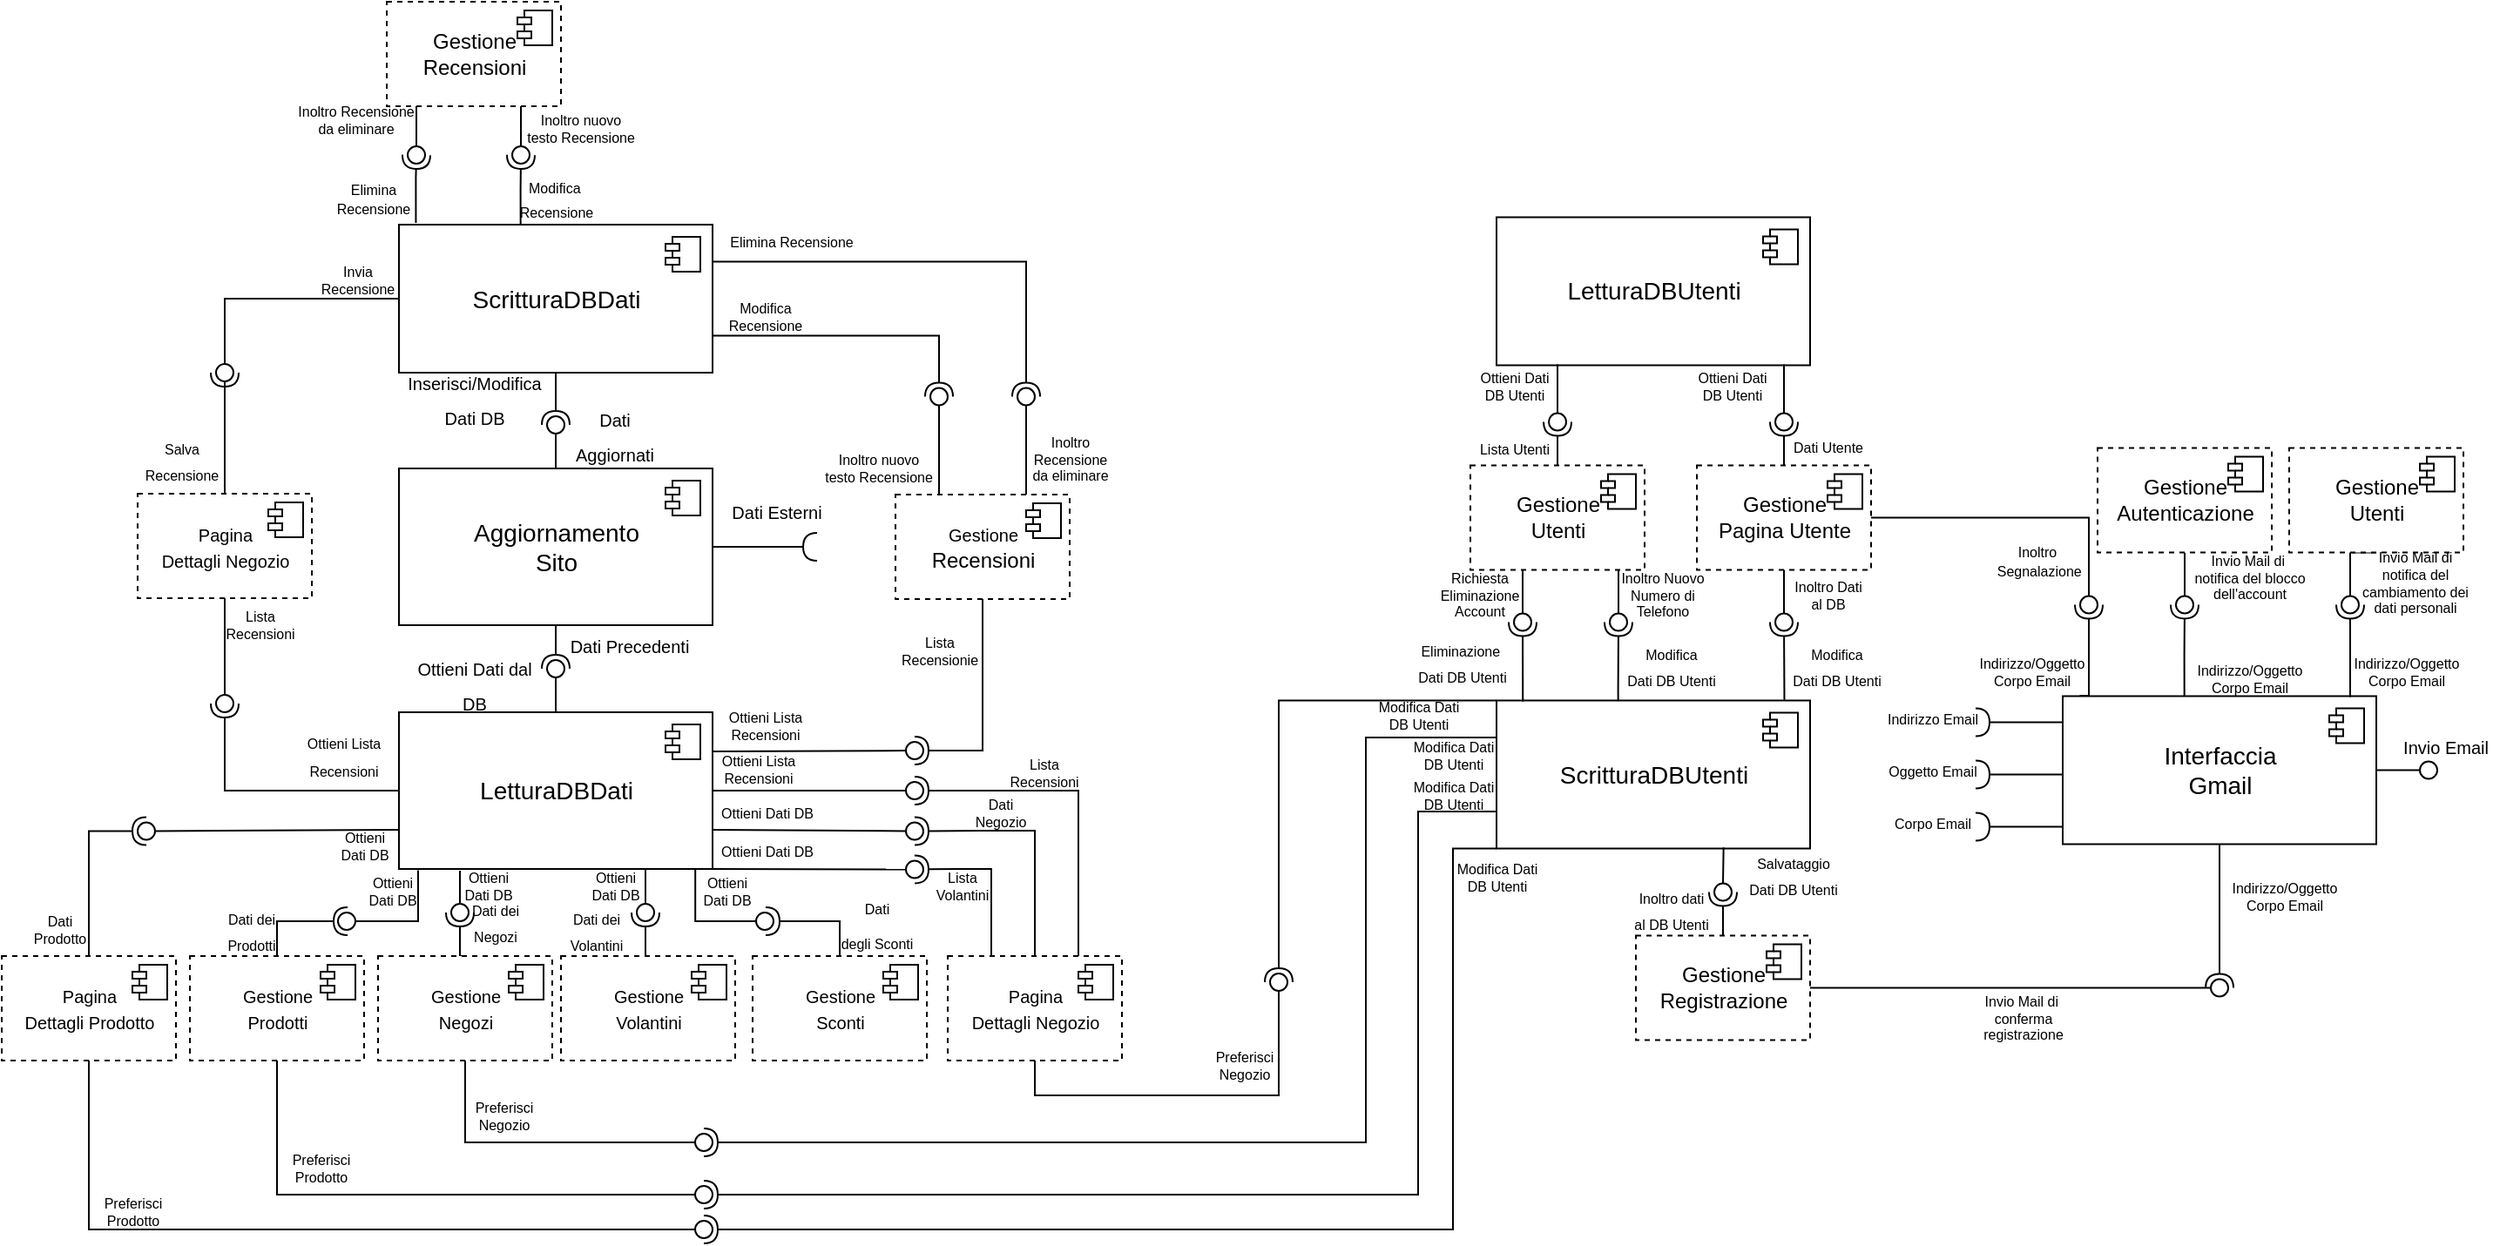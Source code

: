 <mxfile version="14.6.13" type="device"><diagram name="Pagina-1" id="r0RVuna3pJHe9un1B9BG"><mxGraphModel dx="2125" dy="1982" grid="1" gridSize="10" guides="1" tooltips="1" connect="1" arrows="1" fold="1" page="1" pageScale="1" pageWidth="827" pageHeight="1169" math="0" shadow="0"><root><mxCell id="0"/><mxCell id="1" parent="0"/><mxCell id="899VS8jIyMFANH9FrqDU-31" value="" style="rounded=0;orthogonalLoop=1;jettySize=auto;html=1;endArrow=halfCircle;endFill=0;endSize=6;strokeWidth=1;sketch=0;fontSize=12;exitX=0.5;exitY=1;exitDx=0;exitDy=0;edgeStyle=orthogonalEdgeStyle;" parent="1" source="pbZdvZ9oiupwYbQqp1nR-19" target="899VS8jIyMFANH9FrqDU-33" edge="1"><mxGeometry relative="1" as="geometry"><mxPoint x="-560" y="348" as="sourcePoint"/><mxPoint x="-565" y="318" as="targetPoint"/></mxGeometry></mxCell><mxCell id="899VS8jIyMFANH9FrqDU-32" value="" style="rounded=0;orthogonalLoop=1;jettySize=auto;html=1;endArrow=oval;endFill=0;sketch=0;sourcePerimeterSpacing=0;targetPerimeterSpacing=0;endSize=10;fontSize=12;edgeStyle=orthogonalEdgeStyle;" parent="1" source="pbZdvZ9oiupwYbQqp1nR-23" target="899VS8jIyMFANH9FrqDU-33" edge="1"><mxGeometry relative="1" as="geometry"><mxPoint x="-552" y="478" as="sourcePoint"/></mxGeometry></mxCell><mxCell id="899VS8jIyMFANH9FrqDU-33" value="" style="ellipse;whiteSpace=wrap;html=1;align=center;aspect=fixed;fillColor=none;strokeColor=none;resizable=0;perimeter=centerPerimeter;rotatable=0;allowArrows=0;points=[];outlineConnect=1;fontSize=16;" parent="1" vertex="1"><mxGeometry x="-570" y="308" width="10" height="10" as="geometry"/></mxCell><mxCell id="899VS8jIyMFANH9FrqDU-34" value="&lt;font size=&quot;1&quot;&gt;Dati Precedenti&lt;br&gt;&lt;/font&gt;" style="text;strokeColor=none;fillColor=none;html=1;align=center;verticalAlign=middle;whiteSpace=wrap;rounded=0;fontSize=16;" parent="1" vertex="1"><mxGeometry x="-560" y="288" width="75" height="20" as="geometry"/></mxCell><mxCell id="899VS8jIyMFANH9FrqDU-35" value="" style="rounded=0;orthogonalLoop=1;jettySize=auto;html=1;endArrow=halfCircle;endFill=0;endSize=6;strokeWidth=1;sketch=0;fontSize=12;exitX=0.5;exitY=1;exitDx=0;exitDy=0;edgeStyle=orthogonalEdgeStyle;" parent="1" source="pbZdvZ9oiupwYbQqp1nR-11" target="899VS8jIyMFANH9FrqDU-37" edge="1"><mxGeometry relative="1" as="geometry"><mxPoint x="-557" y="158" as="sourcePoint"/><mxPoint x="-565" y="176" as="targetPoint"/></mxGeometry></mxCell><mxCell id="899VS8jIyMFANH9FrqDU-36" value="" style="rounded=0;orthogonalLoop=1;jettySize=auto;html=1;endArrow=oval;endFill=0;sketch=0;sourcePerimeterSpacing=0;targetPerimeterSpacing=0;endSize=10;fontSize=12;edgeStyle=orthogonalEdgeStyle;exitX=0.5;exitY=0;exitDx=0;exitDy=0;" parent="1" source="pbZdvZ9oiupwYbQqp1nR-19" target="899VS8jIyMFANH9FrqDU-37" edge="1"><mxGeometry relative="1" as="geometry"><mxPoint x="-557" y="248" as="sourcePoint"/><Array as="points"><mxPoint x="-565" y="248"/></Array></mxGeometry></mxCell><mxCell id="899VS8jIyMFANH9FrqDU-37" value="" style="ellipse;whiteSpace=wrap;html=1;align=center;aspect=fixed;fillColor=none;strokeColor=none;resizable=0;perimeter=centerPerimeter;rotatable=0;allowArrows=0;points=[];outlineConnect=1;fontSize=16;" parent="1" vertex="1"><mxGeometry x="-570" y="168" width="10" height="10" as="geometry"/></mxCell><mxCell id="899VS8jIyMFANH9FrqDU-38" value="&lt;font size=&quot;1&quot;&gt;Inserisci/Modifica&lt;br&gt;Dati DB&lt;br&gt;&lt;/font&gt;" style="text;strokeColor=none;fillColor=none;html=1;align=center;verticalAlign=middle;whiteSpace=wrap;rounded=0;fontSize=16;" parent="1" vertex="1"><mxGeometry x="-639.5" y="148" width="55" height="17.5" as="geometry"/></mxCell><mxCell id="899VS8jIyMFANH9FrqDU-56" value="&lt;font style=&quot;font-size: 8px&quot;&gt;Salva&lt;br&gt;Recensione&lt;/font&gt;" style="text;html=1;align=center;verticalAlign=middle;resizable=0;points=[];autosize=1;strokeColor=none;fillColor=none;" parent="1" vertex="1"><mxGeometry x="-810" y="172.5" width="60" height="40" as="geometry"/></mxCell><mxCell id="899VS8jIyMFANH9FrqDU-59" value="" style="rounded=0;orthogonalLoop=1;jettySize=auto;html=1;endArrow=halfCircle;endFill=0;endSize=6;strokeWidth=1;sketch=0;edgeStyle=orthogonalEdgeStyle;exitX=0.054;exitY=-0.012;exitDx=0;exitDy=0;exitPerimeter=0;elbow=vertical;" parent="1" source="pbZdvZ9oiupwYbQqp1nR-11" edge="1"><mxGeometry relative="1" as="geometry"><mxPoint x="-645" y="48" as="sourcePoint"/><Array as="points"><mxPoint x="-645" y="31"/><mxPoint x="-645" y="31"/></Array><mxPoint x="-645" y="18" as="targetPoint"/></mxGeometry></mxCell><mxCell id="899VS8jIyMFANH9FrqDU-60" value="" style="rounded=0;orthogonalLoop=1;jettySize=auto;html=1;endArrow=oval;endFill=0;sketch=0;sourcePerimeterSpacing=0;targetPerimeterSpacing=0;endSize=10;" parent="1" target="899VS8jIyMFANH9FrqDU-61" edge="1"><mxGeometry relative="1" as="geometry"><mxPoint x="-645" y="-12" as="sourcePoint"/><Array as="points"/></mxGeometry></mxCell><mxCell id="899VS8jIyMFANH9FrqDU-61" value="" style="ellipse;whiteSpace=wrap;html=1;align=center;aspect=fixed;fillColor=none;strokeColor=none;resizable=0;perimeter=centerPerimeter;rotatable=0;allowArrows=0;points=[];outlineConnect=1;" parent="1" vertex="1"><mxGeometry x="-650" y="13" width="10" height="10" as="geometry"/></mxCell><mxCell id="899VS8jIyMFANH9FrqDU-62" value="&lt;p style=&quot;line-height: 80%;&quot;&gt;&lt;span style=&quot;font-size: 8px;&quot;&gt;Elimina&lt;br&gt;Recensione&lt;br&gt;&lt;/span&gt;&lt;/p&gt;" style="text;html=1;align=center;verticalAlign=middle;resizable=0;points=[];autosize=1;strokeColor=none;fillColor=none;" parent="1" vertex="1"><mxGeometry x="-705" y="13" width="70" height="60" as="geometry"/></mxCell><mxCell id="899VS8jIyMFANH9FrqDU-63" value="" style="rounded=0;orthogonalLoop=1;jettySize=auto;html=1;endArrow=halfCircle;endFill=0;endSize=6;strokeWidth=1;sketch=0;exitX=0.388;exitY=0.008;exitDx=0;exitDy=0;exitPerimeter=0;edgeStyle=orthogonalEdgeStyle;" parent="1" source="pbZdvZ9oiupwYbQqp1nR-11" edge="1"><mxGeometry relative="1" as="geometry"><mxPoint x="-580" y="48" as="sourcePoint"/><Array as="points"/><mxPoint x="-585" y="18" as="targetPoint"/></mxGeometry></mxCell><mxCell id="899VS8jIyMFANH9FrqDU-64" value="" style="rounded=0;orthogonalLoop=1;jettySize=auto;html=1;endArrow=oval;endFill=0;sketch=0;sourcePerimeterSpacing=0;targetPerimeterSpacing=0;endSize=10;edgeStyle=orthogonalEdgeStyle;" parent="1" edge="1"><mxGeometry relative="1" as="geometry"><mxPoint x="-580" y="-12" as="sourcePoint"/><mxPoint x="-585" y="18" as="targetPoint"/></mxGeometry></mxCell><mxCell id="899VS8jIyMFANH9FrqDU-65" value="" style="ellipse;whiteSpace=wrap;html=1;align=center;aspect=fixed;fillColor=none;strokeColor=none;resizable=0;perimeter=centerPerimeter;rotatable=0;allowArrows=0;points=[];outlineConnect=1;" parent="1" vertex="1"><mxGeometry x="-585" y="13" width="10" height="10" as="geometry"/></mxCell><mxCell id="899VS8jIyMFANH9FrqDU-66" value="&lt;p style=&quot;line-height: 0%&quot;&gt;&lt;span style=&quot;font-size: 8px&quot;&gt;Modifica&amp;nbsp;&lt;/span&gt;&lt;/p&gt;&lt;p style=&quot;line-height: 0%&quot;&gt;&lt;span style=&quot;font-size: 8px&quot;&gt;Recensione&lt;/span&gt;&lt;/p&gt;" style="text;html=1;align=center;verticalAlign=middle;resizable=0;points=[];autosize=1;strokeColor=none;fillColor=none;" parent="1" vertex="1"><mxGeometry x="-595" y="18" width="60" height="50" as="geometry"/></mxCell><mxCell id="899VS8jIyMFANH9FrqDU-69" value="" style="rounded=0;orthogonalLoop=1;jettySize=auto;html=1;endArrow=halfCircle;endFill=0;endSize=6;strokeWidth=1;sketch=0;exitX=0.5;exitY=0;exitDx=0;exitDy=0;edgeStyle=orthogonalEdgeStyle;" parent="1" source="XFZJSbSxMNls49_G4ClR-6" edge="1"><mxGeometry relative="1" as="geometry"><mxPoint x="-775" y="428" as="sourcePoint"/><mxPoint x="-685" y="458" as="targetPoint"/></mxGeometry></mxCell><mxCell id="899VS8jIyMFANH9FrqDU-70" value="" style="rounded=0;orthogonalLoop=1;jettySize=auto;html=1;endArrow=oval;endFill=0;sketch=0;sourcePerimeterSpacing=0;targetPerimeterSpacing=0;endSize=10;exitX=0.061;exitY=1.008;exitDx=0;exitDy=0;exitPerimeter=0;edgeStyle=orthogonalEdgeStyle;" parent="1" source="pbZdvZ9oiupwYbQqp1nR-23" edge="1"><mxGeometry relative="1" as="geometry"><mxPoint x="-722" y="448" as="sourcePoint"/><Array as="points"><mxPoint x="-644" y="458"/></Array><mxPoint x="-685" y="458" as="targetPoint"/></mxGeometry></mxCell><mxCell id="899VS8jIyMFANH9FrqDU-71" value="" style="ellipse;whiteSpace=wrap;html=1;align=center;aspect=fixed;fillColor=none;strokeColor=none;resizable=0;perimeter=centerPerimeter;rotatable=0;allowArrows=0;points=[];outlineConnect=1;" parent="1" vertex="1"><mxGeometry x="-727" y="488" width="10" height="10" as="geometry"/></mxCell><mxCell id="899VS8jIyMFANH9FrqDU-74" value="" style="rounded=0;orthogonalLoop=1;jettySize=auto;html=1;endArrow=halfCircle;endFill=0;endSize=6;strokeWidth=1;sketch=0;edgeStyle=orthogonalEdgeStyle;exitX=0.5;exitY=0;exitDx=0;exitDy=0;" parent="1" source="XFZJSbSxMNls49_G4ClR-4" target="899VS8jIyMFANH9FrqDU-76" edge="1"><mxGeometry relative="1" as="geometry"><mxPoint x="-685" y="453" as="sourcePoint"/><Array as="points"><mxPoint x="-620" y="478"/></Array></mxGeometry></mxCell><mxCell id="899VS8jIyMFANH9FrqDU-75" value="" style="rounded=0;orthogonalLoop=1;jettySize=auto;html=1;endArrow=oval;endFill=0;sketch=0;sourcePerimeterSpacing=0;targetPerimeterSpacing=0;endSize=10;edgeStyle=orthogonalEdgeStyle;" parent="1" target="899VS8jIyMFANH9FrqDU-76" edge="1"><mxGeometry relative="1" as="geometry"><mxPoint x="-620" y="429" as="sourcePoint"/><Array as="points"><mxPoint x="-620" y="429"/></Array></mxGeometry></mxCell><mxCell id="899VS8jIyMFANH9FrqDU-76" value="" style="ellipse;whiteSpace=wrap;html=1;align=center;aspect=fixed;fillColor=none;strokeColor=none;resizable=0;perimeter=centerPerimeter;rotatable=0;allowArrows=0;points=[];outlineConnect=1;" parent="1" vertex="1"><mxGeometry x="-625" y="448" width="10" height="10" as="geometry"/></mxCell><mxCell id="899VS8jIyMFANH9FrqDU-79" value="" style="rounded=0;orthogonalLoop=1;jettySize=auto;html=1;endArrow=halfCircle;endFill=0;endSize=6;strokeWidth=1;sketch=0;exitX=0.5;exitY=0;exitDx=0;exitDy=0;edgeStyle=orthogonalEdgeStyle;" parent="1" source="XFZJSbSxMNls49_G4ClR-2" target="899VS8jIyMFANH9FrqDU-81" edge="1"><mxGeometry relative="1" as="geometry"><mxPoint x="-524" y="578" as="sourcePoint"/></mxGeometry></mxCell><mxCell id="899VS8jIyMFANH9FrqDU-80" value="" style="rounded=0;orthogonalLoop=1;jettySize=auto;html=1;endArrow=oval;endFill=0;sketch=0;sourcePerimeterSpacing=0;targetPerimeterSpacing=0;endSize=10;edgeStyle=orthogonalEdgeStyle;exitX=0.739;exitY=1;exitDx=0;exitDy=0;exitPerimeter=0;" parent="1" source="pbZdvZ9oiupwYbQqp1nR-23" target="899VS8jIyMFANH9FrqDU-81" edge="1"><mxGeometry relative="1" as="geometry"><mxPoint x="-524" y="498" as="sourcePoint"/></mxGeometry></mxCell><mxCell id="899VS8jIyMFANH9FrqDU-81" value="" style="ellipse;whiteSpace=wrap;html=1;align=center;aspect=fixed;fillColor=none;strokeColor=none;resizable=0;perimeter=centerPerimeter;rotatable=0;allowArrows=0;points=[];outlineConnect=1;" parent="1" vertex="1"><mxGeometry x="-518.5" y="448" width="10" height="10" as="geometry"/></mxCell><mxCell id="899VS8jIyMFANH9FrqDU-86" value="" style="ellipse;whiteSpace=wrap;html=1;align=center;aspect=fixed;fillColor=none;strokeColor=none;resizable=0;perimeter=centerPerimeter;rotatable=0;allowArrows=0;points=[];outlineConnect=1;" parent="1" vertex="1"><mxGeometry x="-487" y="488" width="10" height="10" as="geometry"/></mxCell><mxCell id="899VS8jIyMFANH9FrqDU-91" value="" style="rounded=0;orthogonalLoop=1;jettySize=auto;html=1;endArrow=oval;endFill=0;sketch=0;sourcePerimeterSpacing=0;targetPerimeterSpacing=0;endSize=10;exitX=1;exitY=0.5;exitDx=0;exitDy=0;edgeStyle=orthogonalEdgeStyle;" parent="1" source="XFZJSbSxMNls49_G4ClR-143" target="899VS8jIyMFANH9FrqDU-92" edge="1"><mxGeometry relative="1" as="geometry"><mxPoint x="340" y="266.25" as="sourcePoint"/><Array as="points"><mxPoint x="315" y="226.25"/></Array></mxGeometry></mxCell><mxCell id="899VS8jIyMFANH9FrqDU-93" value="" style="rounded=0;orthogonalLoop=1;jettySize=auto;html=1;endArrow=halfCircle;endFill=0;endSize=6;strokeWidth=1;sketch=0;exitX=0.054;exitY=-0.002;exitDx=0;exitDy=0;exitPerimeter=0;edgeStyle=orthogonalEdgeStyle;" parent="1" source="XFZJSbSxMNls49_G4ClR-111" target="899VS8jIyMFANH9FrqDU-92" edge="1"><mxGeometry relative="1" as="geometry"><mxPoint x="340" y="316.25" as="sourcePoint"/><mxPoint x="340" y="296.25" as="targetPoint"/><Array as="points"><mxPoint x="315" y="328.25"/></Array></mxGeometry></mxCell><mxCell id="899VS8jIyMFANH9FrqDU-92" value="" style="ellipse;whiteSpace=wrap;html=1;align=center;aspect=fixed;fillColor=none;strokeColor=none;resizable=0;perimeter=centerPerimeter;rotatable=0;allowArrows=0;points=[];outlineConnect=1;" parent="1" vertex="1"><mxGeometry x="310" y="271.25" width="10" height="10" as="geometry"/></mxCell><mxCell id="899VS8jIyMFANH9FrqDU-94" value="&lt;p style=&quot;line-height: 70%&quot;&gt;&lt;font style=&quot;font-size: 8px&quot;&gt;Inoltro&lt;br&gt;&amp;nbsp;Segnalazione&lt;/font&gt;&lt;/p&gt;" style="text;html=1;align=center;verticalAlign=middle;resizable=0;points=[];autosize=1;strokeColor=none;fillColor=none;" parent="1" vertex="1"><mxGeometry x="250" y="226.25" width="70" height="50" as="geometry"/></mxCell><mxCell id="899VS8jIyMFANH9FrqDU-103" value="" style="rounded=0;orthogonalLoop=1;jettySize=auto;html=1;endArrow=oval;endFill=0;sketch=0;sourcePerimeterSpacing=0;targetPerimeterSpacing=0;endSize=10;exitX=0.5;exitY=1;exitDx=0;exitDy=0;edgeStyle=orthogonalEdgeStyle;" parent="1" source="XFZJSbSxMNls49_G4ClR-168" target="899VS8jIyMFANH9FrqDU-105" edge="1"><mxGeometry relative="1" as="geometry"><mxPoint x="460" y="266.25" as="sourcePoint"/><Array as="points"><mxPoint x="370" y="276.25"/><mxPoint x="370" y="276.25"/></Array></mxGeometry></mxCell><mxCell id="899VS8jIyMFANH9FrqDU-104" value="" style="rounded=0;orthogonalLoop=1;jettySize=auto;html=1;endArrow=halfCircle;endFill=0;endSize=6;strokeWidth=1;sketch=0;edgeStyle=orthogonalEdgeStyle;exitX=0.388;exitY=0.004;exitDx=0;exitDy=0;exitPerimeter=0;" parent="1" source="XFZJSbSxMNls49_G4ClR-111" target="899VS8jIyMFANH9FrqDU-105" edge="1"><mxGeometry relative="1" as="geometry"><mxPoint x="370" y="326.25" as="sourcePoint"/><mxPoint x="460" y="296.25" as="targetPoint"/></mxGeometry></mxCell><mxCell id="899VS8jIyMFANH9FrqDU-105" value="" style="ellipse;whiteSpace=wrap;html=1;align=center;aspect=fixed;fillColor=none;strokeColor=none;resizable=0;perimeter=centerPerimeter;rotatable=0;allowArrows=0;points=[];outlineConnect=1;" parent="1" vertex="1"><mxGeometry x="365" y="271.25" width="10" height="10" as="geometry"/></mxCell><mxCell id="pbZdvZ9oiupwYbQqp1nR-11" value="&lt;font style=&quot;font-size: 14px&quot;&gt;ScritturaDBDati&lt;/font&gt;" style="html=1;dropTarget=0;" parent="1" vertex="1"><mxGeometry x="-655" y="58" width="180" height="85" as="geometry"/></mxCell><mxCell id="pbZdvZ9oiupwYbQqp1nR-12" value="" style="shape=module;jettyWidth=8;jettyHeight=4;" parent="pbZdvZ9oiupwYbQqp1nR-11" vertex="1"><mxGeometry x="1" width="20" height="20" relative="1" as="geometry"><mxPoint x="-27" y="7" as="offset"/></mxGeometry></mxCell><mxCell id="pbZdvZ9oiupwYbQqp1nR-13" value="Gestione&lt;br&gt;Recensioni" style="html=1;dropTarget=0;dashed=1;" parent="1" vertex="1"><mxGeometry x="-662" y="-70" width="100" height="60" as="geometry"/></mxCell><mxCell id="pbZdvZ9oiupwYbQqp1nR-14" value="" style="shape=module;jettyWidth=8;jettyHeight=4;" parent="pbZdvZ9oiupwYbQqp1nR-13" vertex="1"><mxGeometry x="1" width="20" height="20" relative="1" as="geometry"><mxPoint x="-25" y="5" as="offset"/></mxGeometry></mxCell><mxCell id="pbZdvZ9oiupwYbQqp1nR-17" value="&lt;font style=&quot;font-size: 10px&quot;&gt;Pagina &lt;br&gt;Dettagli Negozio&lt;/font&gt;" style="html=1;dropTarget=0;dashed=1;" parent="1" vertex="1"><mxGeometry x="-805" y="212.5" width="100" height="60" as="geometry"/></mxCell><mxCell id="pbZdvZ9oiupwYbQqp1nR-18" value="" style="shape=module;jettyWidth=8;jettyHeight=4;" parent="pbZdvZ9oiupwYbQqp1nR-17" vertex="1"><mxGeometry x="1" width="20" height="20" relative="1" as="geometry"><mxPoint x="-25" y="5" as="offset"/></mxGeometry></mxCell><mxCell id="pbZdvZ9oiupwYbQqp1nR-19" value="&lt;font style=&quot;font-size: 14px&quot;&gt;Aggiornamento&lt;br&gt;Sito&lt;br&gt;&lt;/font&gt;" style="html=1;dropTarget=0;" parent="1" vertex="1"><mxGeometry x="-655" y="198" width="180" height="90" as="geometry"/></mxCell><mxCell id="pbZdvZ9oiupwYbQqp1nR-20" value="" style="shape=module;jettyWidth=8;jettyHeight=4;" parent="pbZdvZ9oiupwYbQqp1nR-19" vertex="1"><mxGeometry x="1" width="20" height="20" relative="1" as="geometry"><mxPoint x="-27" y="7" as="offset"/></mxGeometry></mxCell><mxCell id="pbZdvZ9oiupwYbQqp1nR-23" value="&lt;font style=&quot;font-size: 14px&quot;&gt;LetturaDBDati&lt;/font&gt;" style="html=1;dropTarget=0;" parent="1" vertex="1"><mxGeometry x="-655" y="338" width="180" height="90" as="geometry"/></mxCell><mxCell id="pbZdvZ9oiupwYbQqp1nR-24" value="" style="shape=module;jettyWidth=8;jettyHeight=4;" parent="pbZdvZ9oiupwYbQqp1nR-23" vertex="1"><mxGeometry x="1" width="20" height="20" relative="1" as="geometry"><mxPoint x="-27" y="7" as="offset"/></mxGeometry></mxCell><mxCell id="XFZJSbSxMNls49_G4ClR-2" value="&lt;span style=&quot;font-size: 10px&quot;&gt;Gestione&lt;br&gt;Volantini&lt;br&gt;&lt;/span&gt;" style="html=1;dropTarget=0;dashed=1;" parent="1" vertex="1"><mxGeometry x="-562" y="478" width="100" height="60" as="geometry"/></mxCell><mxCell id="XFZJSbSxMNls49_G4ClR-3" value="" style="shape=module;jettyWidth=8;jettyHeight=4;" parent="XFZJSbSxMNls49_G4ClR-2" vertex="1"><mxGeometry x="1" width="20" height="20" relative="1" as="geometry"><mxPoint x="-25" y="5" as="offset"/></mxGeometry></mxCell><mxCell id="XFZJSbSxMNls49_G4ClR-4" value="&lt;span style=&quot;font-size: 10px&quot;&gt;Gestione&lt;br&gt;Negozi&lt;br&gt;&lt;/span&gt;" style="html=1;dropTarget=0;dashed=1;" parent="1" vertex="1"><mxGeometry x="-667" y="478" width="100" height="60" as="geometry"/></mxCell><mxCell id="XFZJSbSxMNls49_G4ClR-5" value="" style="shape=module;jettyWidth=8;jettyHeight=4;" parent="XFZJSbSxMNls49_G4ClR-4" vertex="1"><mxGeometry x="1" width="20" height="20" relative="1" as="geometry"><mxPoint x="-25" y="5" as="offset"/></mxGeometry></mxCell><mxCell id="XFZJSbSxMNls49_G4ClR-6" value="&lt;span style=&quot;font-size: 10px&quot;&gt;Gestione&lt;br&gt;Prodotti&lt;br&gt;&lt;/span&gt;" style="html=1;dropTarget=0;dashed=1;" parent="1" vertex="1"><mxGeometry x="-775" y="478" width="100" height="60" as="geometry"/></mxCell><mxCell id="XFZJSbSxMNls49_G4ClR-7" value="" style="shape=module;jettyWidth=8;jettyHeight=4;" parent="XFZJSbSxMNls49_G4ClR-6" vertex="1"><mxGeometry x="1" width="20" height="20" relative="1" as="geometry"><mxPoint x="-25" y="5" as="offset"/></mxGeometry></mxCell><mxCell id="XFZJSbSxMNls49_G4ClR-8" value="&lt;span style=&quot;font-size: 10px&quot;&gt;Gestione&lt;br&gt;Sconti&lt;br&gt;&lt;/span&gt;" style="html=1;dropTarget=0;dashed=1;" parent="1" vertex="1"><mxGeometry x="-452" y="478" width="100" height="60" as="geometry"/></mxCell><mxCell id="XFZJSbSxMNls49_G4ClR-9" value="" style="shape=module;jettyWidth=8;jettyHeight=4;" parent="XFZJSbSxMNls49_G4ClR-8" vertex="1"><mxGeometry x="1" width="20" height="20" relative="1" as="geometry"><mxPoint x="-25" y="5" as="offset"/></mxGeometry></mxCell><mxCell id="XFZJSbSxMNls49_G4ClR-17" value="" style="rounded=0;orthogonalLoop=1;jettySize=auto;html=1;endArrow=halfCircle;endFill=0;endSize=6;strokeWidth=1;sketch=0;edgeStyle=orthogonalEdgeStyle;" parent="1" source="XFZJSbSxMNls49_G4ClR-8" edge="1"><mxGeometry relative="1" as="geometry"><mxPoint x="-443.52" y="473" as="sourcePoint"/><mxPoint x="-445" y="458" as="targetPoint"/></mxGeometry></mxCell><mxCell id="XFZJSbSxMNls49_G4ClR-18" value="" style="rounded=0;orthogonalLoop=1;jettySize=auto;html=1;endArrow=oval;endFill=0;sketch=0;sourcePerimeterSpacing=0;targetPerimeterSpacing=0;endSize=10;edgeStyle=orthogonalEdgeStyle;exitX=0.945;exitY=1.004;exitDx=0;exitDy=0;exitPerimeter=0;" parent="1" source="pbZdvZ9oiupwYbQqp1nR-23" edge="1"><mxGeometry relative="1" as="geometry"><mxPoint x="-453.5" y="423" as="sourcePoint"/><mxPoint x="-445" y="458" as="targetPoint"/><Array as="points"><mxPoint x="-485" y="428"/><mxPoint x="-485" y="458"/></Array></mxGeometry></mxCell><mxCell id="XFZJSbSxMNls49_G4ClR-19" value="&lt;font style=&quot;font-size: 8px ; line-height: 60%&quot;&gt;Dati &lt;br&gt;degli Sconti&lt;br&gt;&lt;/font&gt;" style="text;strokeColor=none;fillColor=none;html=1;align=center;verticalAlign=middle;whiteSpace=wrap;rounded=0;fontSize=16;spacing=-1;" parent="1" vertex="1"><mxGeometry x="-405.5" y="453" width="48.5" height="10" as="geometry"/></mxCell><mxCell id="XFZJSbSxMNls49_G4ClR-20" value="&lt;font style=&quot;font-size: 8px&quot;&gt;Dati dei &lt;br&gt;Prodotti&lt;/font&gt;" style="text;html=1;align=center;verticalAlign=middle;resizable=0;points=[];autosize=1;strokeColor=none;" parent="1" vertex="1"><mxGeometry x="-760" y="443" width="40" height="40" as="geometry"/></mxCell><mxCell id="XFZJSbSxMNls49_G4ClR-21" value="&lt;font style=&quot;font-size: 8px&quot;&gt;Dati dei&lt;br&gt;Negozi&lt;/font&gt;" style="text;html=1;align=center;verticalAlign=middle;resizable=0;points=[];autosize=1;strokeColor=none;" parent="1" vertex="1"><mxGeometry x="-620" y="438" width="40" height="40" as="geometry"/></mxCell><mxCell id="XFZJSbSxMNls49_G4ClR-22" value="&lt;font style=&quot;font-size: 8px&quot;&gt;Dati dei&lt;br&gt;Volantini&lt;/font&gt;" style="text;html=1;align=center;verticalAlign=middle;resizable=0;points=[];autosize=1;strokeColor=none;" parent="1" vertex="1"><mxGeometry x="-567" y="443" width="50" height="40" as="geometry"/></mxCell><mxCell id="XFZJSbSxMNls49_G4ClR-23" value="&lt;font style=&quot;font-size: 14px&quot;&gt;ScritturaDBUtenti&lt;/font&gt;" style="html=1;dropTarget=0;" parent="1" vertex="1"><mxGeometry x="-25" y="331.25" width="180" height="85" as="geometry"/></mxCell><mxCell id="XFZJSbSxMNls49_G4ClR-24" value="" style="shape=module;jettyWidth=8;jettyHeight=4;" parent="XFZJSbSxMNls49_G4ClR-23" vertex="1"><mxGeometry x="1" width="20" height="20" relative="1" as="geometry"><mxPoint x="-27" y="7" as="offset"/></mxGeometry></mxCell><mxCell id="XFZJSbSxMNls49_G4ClR-28" value="Gestione&lt;br&gt;Utenti" style="html=1;dropTarget=0;dashed=1;" parent="1" vertex="1"><mxGeometry x="-40" y="196.25" width="100" height="60" as="geometry"/></mxCell><mxCell id="XFZJSbSxMNls49_G4ClR-29" value="" style="shape=module;jettyWidth=8;jettyHeight=4;" parent="XFZJSbSxMNls49_G4ClR-28" vertex="1"><mxGeometry x="1" width="20" height="20" relative="1" as="geometry"><mxPoint x="-25" y="5" as="offset"/></mxGeometry></mxCell><mxCell id="XFZJSbSxMNls49_G4ClR-37" value="&lt;font style=&quot;font-size: 8px&quot;&gt;Eliminazione&amp;nbsp;&lt;br&gt;Dati DB Utenti&lt;br&gt;&lt;/font&gt;" style="text;html=1;align=center;verticalAlign=middle;resizable=0;points=[];autosize=1;strokeColor=none;fillColor=none;" parent="1" vertex="1"><mxGeometry x="-80" y="288.75" width="70" height="40" as="geometry"/></mxCell><mxCell id="XFZJSbSxMNls49_G4ClR-43" value="&lt;font style=&quot;font-size: 8px&quot;&gt;Modifica&lt;br&gt;Dati DB Utenti&lt;br&gt;&lt;/font&gt;" style="text;html=1;align=center;verticalAlign=middle;resizable=0;points=[];autosize=1;strokeColor=none;fillColor=none;" parent="1" vertex="1"><mxGeometry x="40" y="291.25" width="70" height="40" as="geometry"/></mxCell><mxCell id="XFZJSbSxMNls49_G4ClR-70" value="&lt;font style=&quot;font-size: 14px&quot;&gt;LetturaDBUtenti&lt;/font&gt;" style="html=1;dropTarget=0;" parent="1" vertex="1"><mxGeometry x="-25" y="53.75" width="180" height="85" as="geometry"/></mxCell><mxCell id="XFZJSbSxMNls49_G4ClR-71" value="" style="shape=module;jettyWidth=8;jettyHeight=4;" parent="XFZJSbSxMNls49_G4ClR-70" vertex="1"><mxGeometry x="1" width="20" height="20" relative="1" as="geometry"><mxPoint x="-27" y="7" as="offset"/></mxGeometry></mxCell><mxCell id="XFZJSbSxMNls49_G4ClR-88" value="" style="rounded=0;orthogonalLoop=1;jettySize=auto;html=1;endArrow=none;endFill=0;edgeStyle=orthogonalEdgeStyle;" parent="1" target="XFZJSbSxMNls49_G4ClR-90" edge="1"><mxGeometry relative="1" as="geometry"><mxPoint x="10" y="139.25" as="sourcePoint"/><Array as="points"><mxPoint x="10" y="138.25"/></Array></mxGeometry></mxCell><mxCell id="XFZJSbSxMNls49_G4ClR-89" value="" style="rounded=0;orthogonalLoop=1;jettySize=auto;html=1;endArrow=halfCircle;endFill=0;entryX=0.5;entryY=0.5;entryDx=0;entryDy=0;endSize=6;strokeWidth=1;exitX=0.5;exitY=0;exitDx=0;exitDy=0;" parent="1" source="XFZJSbSxMNls49_G4ClR-28" target="XFZJSbSxMNls49_G4ClR-90" edge="1"><mxGeometry relative="1" as="geometry"><mxPoint x="50" y="181.25" as="sourcePoint"/></mxGeometry></mxCell><mxCell id="XFZJSbSxMNls49_G4ClR-90" value="" style="ellipse;whiteSpace=wrap;html=1;fontFamily=Helvetica;fontSize=12;fontColor=#000000;align=center;strokeColor=#000000;fillColor=#ffffff;points=[];aspect=fixed;resizable=0;sketch=0;" parent="1" vertex="1"><mxGeometry x="5" y="166.25" width="10" height="10" as="geometry"/></mxCell><mxCell id="XFZJSbSxMNls49_G4ClR-91" value="&lt;span style=&quot;font-size: 8px&quot;&gt;Lista Utenti&lt;/span&gt;" style="text;html=1;align=center;verticalAlign=middle;resizable=0;points=[];autosize=1;strokeColor=none;fillColor=none;" parent="1" vertex="1"><mxGeometry x="-45" y="176.25" width="60" height="20" as="geometry"/></mxCell><mxCell id="XFZJSbSxMNls49_G4ClR-95" value="" style="rounded=0;orthogonalLoop=1;jettySize=auto;html=1;endArrow=none;endFill=0;exitX=0;exitY=0.5;exitDx=0;exitDy=0;edgeStyle=orthogonalEdgeStyle;" parent="1" source="pbZdvZ9oiupwYbQqp1nR-11" target="XFZJSbSxMNls49_G4ClR-97" edge="1"><mxGeometry relative="1" as="geometry"><mxPoint x="-705" y="143" as="sourcePoint"/><Array as="points"><mxPoint x="-755" y="100"/></Array></mxGeometry></mxCell><mxCell id="XFZJSbSxMNls49_G4ClR-96" value="" style="rounded=0;orthogonalLoop=1;jettySize=auto;html=1;endArrow=halfCircle;endFill=0;endSize=6;strokeWidth=1;exitX=0.5;exitY=0;exitDx=0;exitDy=0;edgeStyle=orthogonalEdgeStyle;startArrow=none;" parent="1" source="XFZJSbSxMNls49_G4ClR-97" edge="1"><mxGeometry relative="1" as="geometry"><mxPoint x="-665" y="143" as="sourcePoint"/><mxPoint x="-755" y="143" as="targetPoint"/><Array as="points"><mxPoint x="-755" y="148"/><mxPoint x="-755" y="148"/></Array></mxGeometry></mxCell><mxCell id="XFZJSbSxMNls49_G4ClR-97" value="" style="ellipse;whiteSpace=wrap;html=1;fontFamily=Helvetica;fontSize=12;fontColor=#000000;align=center;strokeColor=#000000;fillColor=#ffffff;points=[];aspect=fixed;resizable=0;sketch=0;" parent="1" vertex="1"><mxGeometry x="-760" y="138" width="10" height="10" as="geometry"/></mxCell><mxCell id="XFZJSbSxMNls49_G4ClR-98" value="" style="rounded=0;orthogonalLoop=1;jettySize=auto;html=1;endArrow=none;endFill=0;endSize=6;strokeWidth=1;exitX=0.5;exitY=0;exitDx=0;exitDy=0;edgeStyle=orthogonalEdgeStyle;" parent="1" source="pbZdvZ9oiupwYbQqp1nR-17" target="XFZJSbSxMNls49_G4ClR-97" edge="1"><mxGeometry relative="1" as="geometry"><mxPoint x="-755" y="212.5" as="sourcePoint"/><mxPoint x="-755" y="143" as="targetPoint"/><Array as="points"/></mxGeometry></mxCell><mxCell id="XFZJSbSxMNls49_G4ClR-100" value="" style="rounded=0;orthogonalLoop=1;jettySize=auto;html=1;endArrow=none;endFill=0;edgeStyle=orthogonalEdgeStyle;exitX=0.5;exitY=1;exitDx=0;exitDy=0;" parent="1" source="pbZdvZ9oiupwYbQqp1nR-17" target="XFZJSbSxMNls49_G4ClR-102" edge="1"><mxGeometry relative="1" as="geometry"><mxPoint x="-735" y="253" as="sourcePoint"/></mxGeometry></mxCell><mxCell id="XFZJSbSxMNls49_G4ClR-101" value="" style="rounded=0;orthogonalLoop=1;jettySize=auto;html=1;endArrow=halfCircle;endFill=0;entryX=0.5;entryY=0.5;entryDx=0;entryDy=0;endSize=6;strokeWidth=1;edgeStyle=orthogonalEdgeStyle;" parent="1" source="pbZdvZ9oiupwYbQqp1nR-23" target="XFZJSbSxMNls49_G4ClR-102" edge="1"><mxGeometry relative="1" as="geometry"><mxPoint x="-695" y="253" as="sourcePoint"/><Array as="points"><mxPoint x="-755" y="383"/></Array></mxGeometry></mxCell><mxCell id="XFZJSbSxMNls49_G4ClR-102" value="" style="ellipse;whiteSpace=wrap;html=1;fontFamily=Helvetica;fontSize=12;fontColor=#000000;align=center;strokeColor=#000000;fillColor=#ffffff;points=[];aspect=fixed;resizable=0;sketch=0;" parent="1" vertex="1"><mxGeometry x="-760" y="328" width="10" height="10" as="geometry"/></mxCell><mxCell id="XFZJSbSxMNls49_G4ClR-103" value="&lt;span style=&quot;line-height: 115% ; font-family: &amp;#34;arial&amp;#34; , sans-serif&quot;&gt;&lt;font style=&quot;font-size: 8px&quot;&gt;Ottieni Lista&lt;br&gt;Recensioni&lt;/font&gt;&lt;/span&gt;" style="text;html=1;align=center;verticalAlign=middle;resizable=0;points=[];autosize=1;strokeColor=none;fillColor=none;" parent="1" vertex="1"><mxGeometry x="-717" y="343" width="60" height="40" as="geometry"/></mxCell><mxCell id="XFZJSbSxMNls49_G4ClR-105" value="" style="rounded=0;orthogonalLoop=1;jettySize=auto;html=1;endArrow=halfCircle;endFill=0;endSize=6;strokeWidth=1;sketch=0;fontSize=12;exitX=1;exitY=0.5;exitDx=0;exitDy=0;edgeStyle=orthogonalEdgeStyle;" parent="1" source="pbZdvZ9oiupwYbQqp1nR-19" edge="1"><mxGeometry relative="1" as="geometry"><mxPoint x="-435.0" y="230.5" as="sourcePoint"/><mxPoint x="-415" y="243" as="targetPoint"/><Array as="points"><mxPoint x="-435" y="243"/></Array></mxGeometry></mxCell><mxCell id="XFZJSbSxMNls49_G4ClR-106" value="&lt;span style=&quot;font-size: x-small&quot;&gt;Dati Esterni&lt;/span&gt;&lt;font size=&quot;1&quot;&gt;&lt;br&gt;&lt;/font&gt;" style="text;strokeColor=none;fillColor=none;html=1;align=center;verticalAlign=middle;whiteSpace=wrap;rounded=0;fontSize=16;" parent="1" vertex="1"><mxGeometry x="-467.5" y="210.5" width="58" height="20" as="geometry"/></mxCell><mxCell id="XFZJSbSxMNls49_G4ClR-107" value="&lt;span style=&quot;font-size: x-small&quot;&gt;Dati Aggiornati&lt;/span&gt;&lt;font size=&quot;1&quot;&gt;&lt;br&gt;&lt;/font&gt;" style="text;strokeColor=none;fillColor=none;html=1;align=center;verticalAlign=middle;whiteSpace=wrap;rounded=0;fontSize=16;" parent="1" vertex="1"><mxGeometry x="-560" y="168" width="58" height="20" as="geometry"/></mxCell><mxCell id="XFZJSbSxMNls49_G4ClR-108" value="&lt;font size=&quot;1&quot;&gt;Ottieni Dati dal DB&lt;br&gt;&lt;/font&gt;" style="text;strokeColor=none;fillColor=none;html=1;align=center;verticalAlign=middle;whiteSpace=wrap;rounded=0;fontSize=16;" parent="1" vertex="1"><mxGeometry x="-649.5" y="311.25" width="75" height="20" as="geometry"/></mxCell><mxCell id="XFZJSbSxMNls49_G4ClR-111" value="&lt;span style=&quot;font-size: 14px ; line-height: 115% ; font-family: &amp;#34;arial&amp;#34; , sans-serif&quot;&gt;Interfaccia&lt;br&gt;Gmail&lt;/span&gt;" style="html=1;dropTarget=0;" parent="1" vertex="1"><mxGeometry x="300" y="328.75" width="180" height="85" as="geometry"/></mxCell><mxCell id="XFZJSbSxMNls49_G4ClR-112" value="" style="shape=module;jettyWidth=8;jettyHeight=4;" parent="XFZJSbSxMNls49_G4ClR-111" vertex="1"><mxGeometry x="1" width="20" height="20" relative="1" as="geometry"><mxPoint x="-27" y="7" as="offset"/></mxGeometry></mxCell><mxCell id="XFZJSbSxMNls49_G4ClR-117" value="" style="rounded=0;orthogonalLoop=1;jettySize=auto;html=1;endArrow=halfCircle;endFill=0;endSize=6;strokeWidth=1;sketch=0;fontSize=12;curved=0;exitX=0;exitY=0.25;exitDx=0;exitDy=0;entryX=1;entryY=0.583;entryDx=0;entryDy=0;entryPerimeter=0;" parent="1" edge="1"><mxGeometry relative="1" as="geometry"><mxPoint x="300" y="333.75" as="sourcePoint"/><mxPoint x="250" y="343.74" as="targetPoint"/><Array as="points"><mxPoint x="300" y="343.75"/></Array></mxGeometry></mxCell><mxCell id="XFZJSbSxMNls49_G4ClR-118" value="" style="rounded=0;orthogonalLoop=1;jettySize=auto;html=1;endArrow=halfCircle;endFill=0;endSize=6;strokeWidth=1;sketch=0;fontSize=12;curved=1;exitX=0;exitY=0.25;exitDx=0;exitDy=0;" parent="1" edge="1"><mxGeometry relative="1" as="geometry"><mxPoint x="300" y="373.75" as="sourcePoint"/><mxPoint x="250" y="373.75" as="targetPoint"/></mxGeometry></mxCell><mxCell id="XFZJSbSxMNls49_G4ClR-119" value="" style="rounded=0;orthogonalLoop=1;jettySize=auto;html=1;endArrow=halfCircle;endFill=0;endSize=6;strokeWidth=1;sketch=0;fontSize=12;curved=1;exitX=0;exitY=0.75;exitDx=0;exitDy=0;" parent="1" edge="1"><mxGeometry relative="1" as="geometry"><mxPoint x="300" y="403.75" as="sourcePoint"/><mxPoint x="250" y="403.75" as="targetPoint"/></mxGeometry></mxCell><mxCell id="XFZJSbSxMNls49_G4ClR-120" value="&lt;p style=&quot;line-height: 50%;&quot;&gt;&lt;font style=&quot;font-size: 8px;&quot;&gt;Indirizzo Email&lt;/font&gt;&lt;/p&gt;" style="text;html=1;align=center;verticalAlign=middle;resizable=0;points=[];autosize=1;strokeColor=none;fillColor=none;" parent="1" vertex="1"><mxGeometry x="185" y="316.25" width="80" height="50" as="geometry"/></mxCell><mxCell id="XFZJSbSxMNls49_G4ClR-121" value="&lt;font style=&quot;font-size: 8px;&quot;&gt;Oggetto Email&lt;/font&gt;" style="text;html=1;align=center;verticalAlign=middle;resizable=0;points=[];autosize=1;strokeColor=none;fillColor=none;" parent="1" vertex="1"><mxGeometry x="190" y="356.25" width="70" height="30" as="geometry"/></mxCell><mxCell id="XFZJSbSxMNls49_G4ClR-122" value="&lt;font style=&quot;font-size: 8px;&quot;&gt;Corpo Email&lt;/font&gt;" style="text;html=1;align=center;verticalAlign=middle;resizable=0;points=[];autosize=1;strokeColor=none;fillColor=none;" parent="1" vertex="1"><mxGeometry x="190" y="386.25" width="70" height="30" as="geometry"/></mxCell><mxCell id="XFZJSbSxMNls49_G4ClR-124" value="" style="rounded=0;orthogonalLoop=1;jettySize=auto;html=1;endArrow=oval;endFill=0;sketch=0;sourcePerimeterSpacing=0;targetPerimeterSpacing=0;endSize=10;fontSize=12;curved=1;exitX=1;exitY=0.5;exitDx=0;exitDy=0;" parent="1" source="XFZJSbSxMNls49_G4ClR-111" edge="1"><mxGeometry relative="1" as="geometry"><mxPoint x="510" y="376.25" as="sourcePoint"/><mxPoint x="510" y="371.25" as="targetPoint"/><Array as="points"/></mxGeometry></mxCell><mxCell id="XFZJSbSxMNls49_G4ClR-125" value="&lt;font size=&quot;1&quot;&gt;Invio Email&lt;br&gt;&lt;/font&gt;" style="text;strokeColor=none;fillColor=none;html=1;align=center;verticalAlign=middle;whiteSpace=wrap;rounded=0;fontSize=16;" parent="1" vertex="1"><mxGeometry x="490" y="346.25" width="60" height="20" as="geometry"/></mxCell><mxCell id="XFZJSbSxMNls49_G4ClR-143" value="Gestione&lt;br&gt;Pagina Utente" style="html=1;dropTarget=0;dashed=1;" parent="1" vertex="1"><mxGeometry x="90" y="196.25" width="100" height="60" as="geometry"/></mxCell><mxCell id="XFZJSbSxMNls49_G4ClR-144" value="" style="shape=module;jettyWidth=8;jettyHeight=4;" parent="XFZJSbSxMNls49_G4ClR-143" vertex="1"><mxGeometry x="1" width="20" height="20" relative="1" as="geometry"><mxPoint x="-25" y="5" as="offset"/></mxGeometry></mxCell><mxCell id="XFZJSbSxMNls49_G4ClR-149" value="&lt;font style=&quot;font-size: 8px&quot;&gt;Modifica&lt;br&gt;Dati DB Utenti&lt;br&gt;&lt;/font&gt;" style="text;html=1;align=center;verticalAlign=middle;resizable=0;points=[];autosize=1;strokeColor=none;fillColor=none;" parent="1" vertex="1"><mxGeometry x="135" y="291.25" width="70" height="40" as="geometry"/></mxCell><mxCell id="XFZJSbSxMNls49_G4ClR-150" value="" style="rounded=0;orthogonalLoop=1;jettySize=auto;html=1;endArrow=none;endFill=0;edgeStyle=orthogonalEdgeStyle;" parent="1" target="XFZJSbSxMNls49_G4ClR-152" edge="1"><mxGeometry relative="1" as="geometry"><mxPoint x="-10" y="256.25" as="sourcePoint"/><Array as="points"><mxPoint x="-10" y="266.25"/><mxPoint x="-10" y="266.25"/></Array></mxGeometry></mxCell><mxCell id="XFZJSbSxMNls49_G4ClR-151" value="" style="rounded=0;orthogonalLoop=1;jettySize=auto;html=1;endArrow=halfCircle;endFill=0;entryX=0.5;entryY=0.5;entryDx=0;entryDy=0;endSize=6;strokeWidth=1;exitX=0.084;exitY=0.008;exitDx=0;exitDy=0;exitPerimeter=0;edgeStyle=orthogonalEdgeStyle;" parent="1" source="XFZJSbSxMNls49_G4ClR-23" target="XFZJSbSxMNls49_G4ClR-152" edge="1"><mxGeometry relative="1" as="geometry"><mxPoint y="293.75" as="sourcePoint"/><Array as="points"><mxPoint x="-10" y="332.25"/></Array></mxGeometry></mxCell><mxCell id="XFZJSbSxMNls49_G4ClR-152" value="" style="ellipse;whiteSpace=wrap;html=1;fontFamily=Helvetica;fontSize=12;fontColor=#000000;align=center;strokeColor=#000000;fillColor=#ffffff;points=[];aspect=fixed;resizable=0;sketch=0;" parent="1" vertex="1"><mxGeometry x="-15" y="281.25" width="10" height="10" as="geometry"/></mxCell><mxCell id="XFZJSbSxMNls49_G4ClR-153" value="" style="rounded=0;orthogonalLoop=1;jettySize=auto;html=1;endArrow=none;endFill=0;edgeStyle=orthogonalEdgeStyle;" parent="1" target="XFZJSbSxMNls49_G4ClR-155" edge="1"><mxGeometry relative="1" as="geometry"><mxPoint x="45" y="256.25" as="sourcePoint"/><Array as="points"><mxPoint x="45" y="256.25"/></Array></mxGeometry></mxCell><mxCell id="XFZJSbSxMNls49_G4ClR-154" value="" style="rounded=0;orthogonalLoop=1;jettySize=auto;html=1;endArrow=halfCircle;endFill=0;entryX=0.5;entryY=0.5;entryDx=0;entryDy=0;endSize=6;strokeWidth=1;edgeStyle=orthogonalEdgeStyle;exitX=0.388;exitY=0.005;exitDx=0;exitDy=0;exitPerimeter=0;" parent="1" source="XFZJSbSxMNls49_G4ClR-23" target="XFZJSbSxMNls49_G4ClR-155" edge="1"><mxGeometry relative="1" as="geometry"><mxPoint x="45" y="326.25" as="sourcePoint"/><Array as="points"><mxPoint x="45" y="326.25"/><mxPoint x="45" y="326.25"/></Array></mxGeometry></mxCell><mxCell id="XFZJSbSxMNls49_G4ClR-155" value="" style="ellipse;whiteSpace=wrap;html=1;fontFamily=Helvetica;fontSize=12;fontColor=#000000;align=center;strokeColor=#000000;fillColor=#ffffff;points=[];aspect=fixed;resizable=0;sketch=0;" parent="1" vertex="1"><mxGeometry x="40" y="281.25" width="10" height="10" as="geometry"/></mxCell><mxCell id="XFZJSbSxMNls49_G4ClR-158" value="" style="rounded=0;orthogonalLoop=1;jettySize=auto;html=1;endArrow=none;endFill=0;edgeStyle=orthogonalEdgeStyle;" parent="1" target="XFZJSbSxMNls49_G4ClR-160" edge="1"><mxGeometry relative="1" as="geometry"><mxPoint x="140" y="138.25" as="sourcePoint"/><Array as="points"><mxPoint x="140" y="138.25"/></Array></mxGeometry></mxCell><mxCell id="XFZJSbSxMNls49_G4ClR-159" value="" style="rounded=0;orthogonalLoop=1;jettySize=auto;html=1;endArrow=halfCircle;endFill=0;entryX=0.5;entryY=0.5;entryDx=0;entryDy=0;endSize=6;strokeWidth=1;exitX=0.5;exitY=0;exitDx=0;exitDy=0;" parent="1" source="XFZJSbSxMNls49_G4ClR-143" target="XFZJSbSxMNls49_G4ClR-160" edge="1"><mxGeometry relative="1" as="geometry"><mxPoint x="115" y="186.25" as="sourcePoint"/></mxGeometry></mxCell><mxCell id="XFZJSbSxMNls49_G4ClR-160" value="" style="ellipse;whiteSpace=wrap;html=1;fontFamily=Helvetica;fontSize=12;fontColor=#000000;align=center;strokeColor=#000000;fillColor=#ffffff;points=[];aspect=fixed;resizable=0;sketch=0;" parent="1" vertex="1"><mxGeometry x="135" y="166.25" width="10" height="10" as="geometry"/></mxCell><mxCell id="XFZJSbSxMNls49_G4ClR-162" value="" style="rounded=0;orthogonalLoop=1;jettySize=auto;html=1;endArrow=none;endFill=0;exitX=0.5;exitY=1;exitDx=0;exitDy=0;" parent="1" source="XFZJSbSxMNls49_G4ClR-143" target="XFZJSbSxMNls49_G4ClR-164" edge="1"><mxGeometry relative="1" as="geometry"><mxPoint x="105" y="306.25" as="sourcePoint"/></mxGeometry></mxCell><mxCell id="XFZJSbSxMNls49_G4ClR-163" value="" style="rounded=0;orthogonalLoop=1;jettySize=auto;html=1;endArrow=halfCircle;endFill=0;entryX=0.5;entryY=0.5;entryDx=0;entryDy=0;endSize=6;strokeWidth=1;exitX=0.918;exitY=-0.005;exitDx=0;exitDy=0;exitPerimeter=0;" parent="1" source="XFZJSbSxMNls49_G4ClR-23" target="XFZJSbSxMNls49_G4ClR-164" edge="1"><mxGeometry relative="1" as="geometry"><mxPoint x="145" y="306.25" as="sourcePoint"/></mxGeometry></mxCell><mxCell id="XFZJSbSxMNls49_G4ClR-164" value="" style="ellipse;whiteSpace=wrap;html=1;fontFamily=Helvetica;fontSize=12;fontColor=#000000;align=center;strokeColor=#000000;fillColor=#ffffff;points=[];aspect=fixed;resizable=0;sketch=0;" parent="1" vertex="1"><mxGeometry x="135" y="281.25" width="10" height="10" as="geometry"/></mxCell><mxCell id="XFZJSbSxMNls49_G4ClR-168" value="Gestione&lt;br&gt;Autenticazione" style="html=1;dropTarget=0;dashed=1;" parent="1" vertex="1"><mxGeometry x="320" y="186.25" width="100" height="60" as="geometry"/></mxCell><mxCell id="XFZJSbSxMNls49_G4ClR-169" value="" style="shape=module;jettyWidth=8;jettyHeight=4;" parent="XFZJSbSxMNls49_G4ClR-168" vertex="1"><mxGeometry x="1" width="20" height="20" relative="1" as="geometry"><mxPoint x="-25" y="5" as="offset"/></mxGeometry></mxCell><mxCell id="XFZJSbSxMNls49_G4ClR-170" value="Gestione&lt;br&gt;Registrazione" style="html=1;dropTarget=0;dashed=1;" parent="1" vertex="1"><mxGeometry x="55" y="466.25" width="100" height="60" as="geometry"/></mxCell><mxCell id="XFZJSbSxMNls49_G4ClR-171" value="" style="shape=module;jettyWidth=8;jettyHeight=4;" parent="XFZJSbSxMNls49_G4ClR-170" vertex="1"><mxGeometry x="1" width="20" height="20" relative="1" as="geometry"><mxPoint x="-25" y="5" as="offset"/></mxGeometry></mxCell><mxCell id="XFZJSbSxMNls49_G4ClR-173" value="&lt;font style=&quot;line-height: 60% ; font-size: 8px&quot;&gt;Invio Mail di&amp;nbsp;&lt;br&gt;notifica del blocco&lt;br&gt;dell'account&lt;br style=&quot;font-size: 8px&quot;&gt;&lt;/font&gt;" style="text;strokeColor=none;fillColor=none;html=1;align=center;verticalAlign=middle;whiteSpace=wrap;rounded=0;fontSize=8;spacing=0;" parent="1" vertex="1"><mxGeometry x="375" y="253.75" width="65" height="15" as="geometry"/></mxCell><mxCell id="XFZJSbSxMNls49_G4ClR-174" value="" style="rounded=0;orthogonalLoop=1;jettySize=auto;html=1;endArrow=none;endFill=0;fontSize=8;edgeStyle=orthogonalEdgeStyle;exitX=0.5;exitY=1;exitDx=0;exitDy=0;" parent="1" source="XFZJSbSxMNls49_G4ClR-182" target="XFZJSbSxMNls49_G4ClR-176" edge="1"><mxGeometry relative="1" as="geometry"><mxPoint x="465" y="246.25" as="sourcePoint"/><Array as="points"><mxPoint x="465" y="246.25"/></Array></mxGeometry></mxCell><mxCell id="XFZJSbSxMNls49_G4ClR-175" value="" style="rounded=0;orthogonalLoop=1;jettySize=auto;html=1;endArrow=halfCircle;endFill=0;entryX=0.5;entryY=0.5;entryDx=0;entryDy=0;endSize=6;strokeWidth=1;fontSize=8;edgeStyle=orthogonalEdgeStyle;" parent="1" target="XFZJSbSxMNls49_G4ClR-176" edge="1"><mxGeometry relative="1" as="geometry"><mxPoint x="465" y="329.25" as="sourcePoint"/><Array as="points"><mxPoint x="465" y="329.25"/></Array></mxGeometry></mxCell><mxCell id="XFZJSbSxMNls49_G4ClR-176" value="" style="ellipse;whiteSpace=wrap;html=1;fontFamily=Helvetica;fontSize=12;fontColor=#000000;align=center;strokeColor=#000000;fillColor=#ffffff;points=[];aspect=fixed;resizable=0;sketch=0;" parent="1" vertex="1"><mxGeometry x="460" y="271.25" width="10" height="10" as="geometry"/></mxCell><mxCell id="XFZJSbSxMNls49_G4ClR-177" value="&lt;font style=&quot;line-height: 60% ; font-size: 8px&quot;&gt;Invio Mail di&amp;nbsp;&lt;br&gt;conferma&lt;br&gt;registrazione&lt;br style=&quot;font-size: 8px&quot;&gt;&lt;/font&gt;" style="text;strokeColor=none;fillColor=none;html=1;align=center;verticalAlign=middle;whiteSpace=wrap;rounded=0;fontSize=8;spacing=0;" parent="1" vertex="1"><mxGeometry x="245" y="506.25" width="65" height="15" as="geometry"/></mxCell><mxCell id="XFZJSbSxMNls49_G4ClR-179" value="Indirizzo/Oggetto&lt;br&gt;Corpo Email" style="text;strokeColor=none;fillColor=none;html=1;align=center;verticalAlign=middle;whiteSpace=wrap;rounded=0;fontSize=8;spacing=0;" parent="1" vertex="1"><mxGeometry x="250" y="307.25" width="65" height="15" as="geometry"/></mxCell><mxCell id="XFZJSbSxMNls49_G4ClR-180" value="Indirizzo/Oggetto&lt;br&gt;Corpo Email" style="text;strokeColor=none;fillColor=none;html=1;align=center;verticalAlign=middle;whiteSpace=wrap;rounded=0;fontSize=8;spacing=0;" parent="1" vertex="1"><mxGeometry x="395" y="436.25" width="65" height="15" as="geometry"/></mxCell><mxCell id="XFZJSbSxMNls49_G4ClR-181" value="Indirizzo/Oggetto&lt;br&gt;Corpo Email" style="text;strokeColor=none;fillColor=none;html=1;align=center;verticalAlign=middle;whiteSpace=wrap;rounded=0;fontSize=8;spacing=0;" parent="1" vertex="1"><mxGeometry x="465" y="307.25" width="65" height="15" as="geometry"/></mxCell><mxCell id="XFZJSbSxMNls49_G4ClR-182" value="Gestione&lt;br&gt;Utenti" style="html=1;dropTarget=0;dashed=1;" parent="1" vertex="1"><mxGeometry x="430" y="186.25" width="100" height="60" as="geometry"/></mxCell><mxCell id="XFZJSbSxMNls49_G4ClR-183" value="" style="shape=module;jettyWidth=8;jettyHeight=4;" parent="XFZJSbSxMNls49_G4ClR-182" vertex="1"><mxGeometry x="1" width="20" height="20" relative="1" as="geometry"><mxPoint x="-25" y="5" as="offset"/></mxGeometry></mxCell><mxCell id="XFZJSbSxMNls49_G4ClR-187" value="Indirizzo/Oggetto&lt;br&gt;Corpo Email" style="text;strokeColor=none;fillColor=none;html=1;align=center;verticalAlign=middle;whiteSpace=wrap;rounded=0;fontSize=8;spacing=0;" parent="1" vertex="1"><mxGeometry x="375" y="311.25" width="65" height="15" as="geometry"/></mxCell><mxCell id="XFZJSbSxMNls49_G4ClR-188" value="&lt;font style=&quot;line-height: 60% ; font-size: 8px&quot;&gt;Invio Mail di notifica del cambiamento dei dati personali&lt;br style=&quot;font-size: 8px&quot;&gt;&lt;/font&gt;" style="text;strokeColor=none;fillColor=none;html=1;align=center;verticalAlign=middle;whiteSpace=wrap;rounded=0;fontSize=8;spacing=0;" parent="1" vertex="1"><mxGeometry x="470" y="256.25" width="65" height="15" as="geometry"/></mxCell><mxCell id="wZHnkR3g6KB7DxyCFLCe-2" value="" style="rounded=0;orthogonalLoop=1;jettySize=auto;html=1;endArrow=none;endFill=0;exitX=1;exitY=0.5;exitDx=0;exitDy=0;" parent="1" source="XFZJSbSxMNls49_G4ClR-170" target="wZHnkR3g6KB7DxyCFLCe-4" edge="1"><mxGeometry relative="1" as="geometry"><mxPoint x="170" y="441.25" as="sourcePoint"/></mxGeometry></mxCell><mxCell id="wZHnkR3g6KB7DxyCFLCe-3" value="" style="rounded=0;orthogonalLoop=1;jettySize=auto;html=1;endArrow=halfCircle;endFill=0;entryX=0.5;entryY=0.5;entryDx=0;entryDy=0;endSize=6;strokeWidth=1;exitX=0.5;exitY=1;exitDx=0;exitDy=0;" parent="1" source="XFZJSbSxMNls49_G4ClR-111" target="wZHnkR3g6KB7DxyCFLCe-4" edge="1"><mxGeometry relative="1" as="geometry"><mxPoint x="210" y="441.25" as="sourcePoint"/></mxGeometry></mxCell><mxCell id="wZHnkR3g6KB7DxyCFLCe-4" value="" style="ellipse;whiteSpace=wrap;html=1;fontFamily=Helvetica;fontSize=12;fontColor=#000000;align=center;strokeColor=#000000;fillColor=#ffffff;points=[];aspect=fixed;resizable=0;" parent="1" vertex="1"><mxGeometry x="385" y="491.25" width="10" height="10" as="geometry"/></mxCell><mxCell id="wZHnkR3g6KB7DxyCFLCe-5" value="" style="rounded=0;orthogonalLoop=1;jettySize=auto;html=1;endArrow=none;endFill=0;exitX=0.724;exitY=0.993;exitDx=0;exitDy=0;exitPerimeter=0;" parent="1" source="XFZJSbSxMNls49_G4ClR-23" target="wZHnkR3g6KB7DxyCFLCe-7" edge="1"><mxGeometry relative="1" as="geometry"><mxPoint x="90" y="461.25" as="sourcePoint"/></mxGeometry></mxCell><mxCell id="wZHnkR3g6KB7DxyCFLCe-6" value="" style="rounded=0;orthogonalLoop=1;jettySize=auto;html=1;endArrow=halfCircle;endFill=0;entryX=0.5;entryY=0.5;entryDx=0;entryDy=0;endSize=6;strokeWidth=1;exitX=0.5;exitY=0;exitDx=0;exitDy=0;" parent="1" source="XFZJSbSxMNls49_G4ClR-170" target="wZHnkR3g6KB7DxyCFLCe-7" edge="1"><mxGeometry relative="1" as="geometry"><mxPoint x="130" y="461.25" as="sourcePoint"/></mxGeometry></mxCell><mxCell id="wZHnkR3g6KB7DxyCFLCe-7" value="" style="ellipse;whiteSpace=wrap;html=1;fontFamily=Helvetica;fontSize=12;fontColor=#000000;align=center;strokeColor=#000000;fillColor=#ffffff;points=[];aspect=fixed;resizable=0;" parent="1" vertex="1"><mxGeometry x="100" y="436.25" width="10" height="10" as="geometry"/></mxCell><mxCell id="wZHnkR3g6KB7DxyCFLCe-8" value="&lt;font style=&quot;font-size: 8px&quot;&gt;Salvataggio&lt;br&gt;Dati DB Utenti&lt;br&gt;&lt;/font&gt;" style="text;html=1;align=center;verticalAlign=middle;resizable=0;points=[];autosize=1;strokeColor=none;fillColor=none;" parent="1" vertex="1"><mxGeometry x="110" y="411.25" width="70" height="40" as="geometry"/></mxCell><mxCell id="wZHnkR3g6KB7DxyCFLCe-9" value="&lt;font style=&quot;font-size: 8px&quot;&gt;Inoltro dati&lt;br&gt;al DB Utenti&lt;/font&gt;" style="text;html=1;align=center;verticalAlign=middle;resizable=0;points=[];autosize=1;strokeColor=none;" parent="1" vertex="1"><mxGeometry x="45" y="431.25" width="60" height="40" as="geometry"/></mxCell><mxCell id="i9v1yzk3RtvyTkf34mFQ-2" value="Inoltro Dati &lt;br&gt;al DB" style="text;html=1;align=center;verticalAlign=middle;resizable=0;points=[];autosize=1;strokeColor=none;fontSize=8;" parent="1" vertex="1"><mxGeometry x="140" y="256.25" width="50" height="30" as="geometry"/></mxCell><mxCell id="i9v1yzk3RtvyTkf34mFQ-3" value="Dati Utente" style="text;html=1;align=center;verticalAlign=middle;resizable=0;points=[];autosize=1;strokeColor=none;fontSize=8;" parent="1" vertex="1"><mxGeometry x="135" y="176.25" width="60" height="20" as="geometry"/></mxCell><mxCell id="YVY1ABsHYj5QSOe_pgf2-2" value="&lt;font style=&quot;font-size: 8px;&quot;&gt;Richiesta&lt;br style=&quot;font-size: 8px;&quot;&gt;Eliminazione &lt;br style=&quot;font-size: 8px;&quot;&gt;Account&lt;br style=&quot;font-size: 8px;&quot;&gt;&lt;/font&gt;" style="text;html=1;align=center;verticalAlign=middle;resizable=0;points=[];autosize=1;strokeColor=none;fillColor=none;spacing=0;fontSize=8;" parent="1" vertex="1"><mxGeometry x="-65" y="251.25" width="60" height="40" as="geometry"/></mxCell><mxCell id="YVY1ABsHYj5QSOe_pgf2-4" value="&lt;font style=&quot;font-size: 8px&quot;&gt;Inoltro Nuovo&lt;br&gt;Numero di&lt;br&gt;Telefono&lt;br style=&quot;font-size: 8px&quot;&gt;&lt;/font&gt;" style="text;html=1;align=center;verticalAlign=middle;resizable=0;points=[];autosize=1;strokeColor=none;fillColor=none;spacing=0;fontSize=8;" parent="1" vertex="1"><mxGeometry x="40" y="251.25" width="60" height="40" as="geometry"/></mxCell><mxCell id="YVY1ABsHYj5QSOe_pgf2-5" value="Ottieni Dati&lt;br style=&quot;font-size: 8px;&quot;&gt;DB Utenti" style="text;html=1;align=center;verticalAlign=middle;resizable=0;points=[];autosize=1;strokeColor=none;fontSize=8;spacing=0;" parent="1" vertex="1"><mxGeometry x="-45" y="136.25" width="60" height="30" as="geometry"/></mxCell><mxCell id="YVY1ABsHYj5QSOe_pgf2-6" value="Ottieni Dati&lt;br style=&quot;font-size: 8px;&quot;&gt;DB Utenti" style="text;html=1;align=center;verticalAlign=middle;resizable=0;points=[];autosize=1;strokeColor=none;fontSize=8;spacing=0;" parent="1" vertex="1"><mxGeometry x="80" y="136.25" width="60" height="30" as="geometry"/></mxCell><mxCell id="YVY1ABsHYj5QSOe_pgf2-7" value="&lt;span style=&quot;font-size: 10px&quot;&gt;Gestione&lt;br&gt;&lt;/span&gt;Recensioni" style="html=1;dropTarget=0;dashed=1;" parent="1" vertex="1"><mxGeometry x="-370" y="213" width="100" height="60" as="geometry"/></mxCell><mxCell id="YVY1ABsHYj5QSOe_pgf2-8" value="" style="shape=module;jettyWidth=8;jettyHeight=4;" parent="YVY1ABsHYj5QSOe_pgf2-7" vertex="1"><mxGeometry x="1" width="20" height="20" relative="1" as="geometry"><mxPoint x="-25" y="5" as="offset"/></mxGeometry></mxCell><mxCell id="YVY1ABsHYj5QSOe_pgf2-16" value="Ottieni Lista&lt;br&gt;Recensioni" style="text;html=1;align=center;verticalAlign=middle;resizable=0;points=[];autosize=1;strokeColor=none;fontSize=8;" parent="1" vertex="1"><mxGeometry x="-475" y="331.25" width="60" height="30" as="geometry"/></mxCell><mxCell id="YVY1ABsHYj5QSOe_pgf2-17" value="" style="rounded=0;orthogonalLoop=1;jettySize=auto;html=1;endArrow=none;endFill=0;fontSize=8;exitX=1;exitY=0.25;exitDx=0;exitDy=0;" parent="1" source="pbZdvZ9oiupwYbQqp1nR-23" target="YVY1ABsHYj5QSOe_pgf2-19" edge="1"><mxGeometry relative="1" as="geometry"><mxPoint x="-420" y="373" as="sourcePoint"/></mxGeometry></mxCell><mxCell id="YVY1ABsHYj5QSOe_pgf2-18" value="" style="rounded=0;orthogonalLoop=1;jettySize=auto;html=1;endArrow=halfCircle;endFill=0;entryX=0.5;entryY=0.5;entryDx=0;entryDy=0;endSize=6;strokeWidth=1;fontSize=8;exitX=0.5;exitY=1;exitDx=0;exitDy=0;edgeStyle=orthogonalEdgeStyle;" parent="1" source="YVY1ABsHYj5QSOe_pgf2-7" target="YVY1ABsHYj5QSOe_pgf2-19" edge="1"><mxGeometry relative="1" as="geometry"><mxPoint x="-380" y="373" as="sourcePoint"/><Array as="points"><mxPoint x="-320" y="360"/></Array></mxGeometry></mxCell><mxCell id="YVY1ABsHYj5QSOe_pgf2-19" value="" style="ellipse;whiteSpace=wrap;html=1;fontFamily=Helvetica;fontSize=12;fontColor=#000000;align=center;strokeColor=#000000;fillColor=#ffffff;points=[];aspect=fixed;resizable=0;" parent="1" vertex="1"><mxGeometry x="-364" y="355" width="10" height="10" as="geometry"/></mxCell><mxCell id="YVY1ABsHYj5QSOe_pgf2-20" value="Lista &lt;br&gt;Recensionie" style="text;html=1;align=center;verticalAlign=middle;resizable=0;points=[];autosize=1;strokeColor=none;fontSize=8;" parent="1" vertex="1"><mxGeometry x="-375" y="288" width="60" height="30" as="geometry"/></mxCell><mxCell id="YVY1ABsHYj5QSOe_pgf2-21" value="" style="rounded=0;orthogonalLoop=1;jettySize=auto;html=1;endArrow=none;endFill=0;fontSize=8;exitX=0.25;exitY=0;exitDx=0;exitDy=0;edgeStyle=orthogonalEdgeStyle;" parent="1" source="YVY1ABsHYj5QSOe_pgf2-7" target="YVY1ABsHYj5QSOe_pgf2-23" edge="1"><mxGeometry relative="1" as="geometry"><mxPoint x="-450" y="193" as="sourcePoint"/></mxGeometry></mxCell><mxCell id="YVY1ABsHYj5QSOe_pgf2-22" value="" style="rounded=0;orthogonalLoop=1;jettySize=auto;html=1;endArrow=halfCircle;endFill=0;entryX=0.5;entryY=0.5;entryDx=0;entryDy=0;endSize=6;strokeWidth=1;fontSize=8;exitX=1;exitY=0.75;exitDx=0;exitDy=0;edgeStyle=orthogonalEdgeStyle;" parent="1" source="pbZdvZ9oiupwYbQqp1nR-11" target="YVY1ABsHYj5QSOe_pgf2-23" edge="1"><mxGeometry relative="1" as="geometry"><mxPoint x="-410" y="193" as="sourcePoint"/></mxGeometry></mxCell><mxCell id="YVY1ABsHYj5QSOe_pgf2-23" value="" style="ellipse;whiteSpace=wrap;html=1;fontFamily=Helvetica;fontSize=12;fontColor=#000000;align=center;strokeColor=#000000;fillColor=#ffffff;points=[];aspect=fixed;resizable=0;" parent="1" vertex="1"><mxGeometry x="-350" y="151.75" width="10" height="10" as="geometry"/></mxCell><mxCell id="YVY1ABsHYj5QSOe_pgf2-24" value="Inoltro nuovo&lt;br&gt;testo Recensione" style="text;html=1;align=center;verticalAlign=middle;resizable=0;points=[];autosize=1;strokeColor=none;fontSize=8;" parent="1" vertex="1"><mxGeometry x="-420" y="182.5" width="80" height="30" as="geometry"/></mxCell><mxCell id="YVY1ABsHYj5QSOe_pgf2-25" value="Modifica&lt;br&gt;Recensione" style="text;html=1;align=center;verticalAlign=middle;resizable=0;points=[];autosize=1;strokeColor=none;fontSize=8;" parent="1" vertex="1"><mxGeometry x="-475" y="95.5" width="60" height="30" as="geometry"/></mxCell><mxCell id="YVY1ABsHYj5QSOe_pgf2-28" value="" style="rounded=0;orthogonalLoop=1;jettySize=auto;html=1;endArrow=none;endFill=0;fontSize=8;exitX=0.75;exitY=0;exitDx=0;exitDy=0;" parent="1" source="YVY1ABsHYj5QSOe_pgf2-7" target="YVY1ABsHYj5QSOe_pgf2-30" edge="1"><mxGeometry relative="1" as="geometry"><mxPoint x="-360" y="213" as="sourcePoint"/></mxGeometry></mxCell><mxCell id="YVY1ABsHYj5QSOe_pgf2-29" value="" style="rounded=0;orthogonalLoop=1;jettySize=auto;html=1;endArrow=halfCircle;endFill=0;entryX=0.5;entryY=0.5;entryDx=0;entryDy=0;endSize=6;strokeWidth=1;fontSize=8;exitX=1;exitY=0.25;exitDx=0;exitDy=0;edgeStyle=orthogonalEdgeStyle;" parent="1" source="pbZdvZ9oiupwYbQqp1nR-11" target="YVY1ABsHYj5QSOe_pgf2-30" edge="1"><mxGeometry relative="1" as="geometry"><mxPoint x="-340" y="118" as="sourcePoint"/></mxGeometry></mxCell><mxCell id="YVY1ABsHYj5QSOe_pgf2-30" value="" style="ellipse;whiteSpace=wrap;html=1;fontFamily=Helvetica;fontSize=12;fontColor=#000000;align=center;strokeColor=#000000;fillColor=#ffffff;points=[];aspect=fixed;resizable=0;" parent="1" vertex="1"><mxGeometry x="-300" y="151.75" width="10" height="10" as="geometry"/></mxCell><mxCell id="YVY1ABsHYj5QSOe_pgf2-31" value="Elimina Recensione" style="text;html=1;align=center;verticalAlign=middle;resizable=0;points=[];autosize=1;strokeColor=none;fontSize=8;" parent="1" vertex="1"><mxGeometry x="-475" y="58" width="90" height="20" as="geometry"/></mxCell><mxCell id="YVY1ABsHYj5QSOe_pgf2-32" value="Inoltro &lt;br&gt;Recensione&lt;br&gt;da eliminare" style="text;html=1;align=center;verticalAlign=middle;resizable=0;points=[];autosize=1;strokeColor=none;fontSize=8;" parent="1" vertex="1"><mxGeometry x="-300" y="172.5" width="60" height="40" as="geometry"/></mxCell><mxCell id="R-5x4EMb1xdQd0-p3nyY-3" value="&lt;span style=&quot;font-size: 10px&quot;&gt;Pagina&lt;br&gt;Dettagli Negozio&lt;br&gt;&lt;/span&gt;" style="html=1;dropTarget=0;dashed=1;" vertex="1" parent="1"><mxGeometry x="-340" y="478" width="100" height="60" as="geometry"/></mxCell><mxCell id="R-5x4EMb1xdQd0-p3nyY-4" value="" style="shape=module;jettyWidth=8;jettyHeight=4;" vertex="1" parent="R-5x4EMb1xdQd0-p3nyY-3"><mxGeometry x="1" width="20" height="20" relative="1" as="geometry"><mxPoint x="-25" y="5" as="offset"/></mxGeometry></mxCell><mxCell id="R-5x4EMb1xdQd0-p3nyY-5" value="&lt;span style=&quot;font-size: 10px&quot;&gt;Pagina&lt;br&gt;Dettagli Prodotto&lt;br&gt;&lt;/span&gt;" style="html=1;dropTarget=0;dashed=1;" vertex="1" parent="1"><mxGeometry x="-883" y="478" width="100" height="60" as="geometry"/></mxCell><mxCell id="R-5x4EMb1xdQd0-p3nyY-6" value="" style="shape=module;jettyWidth=8;jettyHeight=4;" vertex="1" parent="R-5x4EMb1xdQd0-p3nyY-5"><mxGeometry x="1" width="20" height="20" relative="1" as="geometry"><mxPoint x="-25" y="5" as="offset"/></mxGeometry></mxCell><mxCell id="R-5x4EMb1xdQd0-p3nyY-7" value="" style="rounded=0;orthogonalLoop=1;jettySize=auto;html=1;endArrow=none;endFill=0;exitX=0;exitY=0.75;exitDx=0;exitDy=0;" edge="1" target="R-5x4EMb1xdQd0-p3nyY-9" parent="1" source="pbZdvZ9oiupwYbQqp1nR-23"><mxGeometry relative="1" as="geometry"><mxPoint x="-690" y="455" as="sourcePoint"/></mxGeometry></mxCell><mxCell id="R-5x4EMb1xdQd0-p3nyY-8" value="" style="rounded=0;orthogonalLoop=1;jettySize=auto;html=1;endArrow=halfCircle;endFill=0;entryX=0.5;entryY=0.5;entryDx=0;entryDy=0;endSize=6;strokeWidth=1;exitX=0.5;exitY=0;exitDx=0;exitDy=0;edgeStyle=orthogonalEdgeStyle;" edge="1" target="R-5x4EMb1xdQd0-p3nyY-9" parent="1" source="R-5x4EMb1xdQd0-p3nyY-5"><mxGeometry relative="1" as="geometry"><mxPoint x="-650" y="455" as="sourcePoint"/><Array as="points"><mxPoint x="-833" y="406"/></Array></mxGeometry></mxCell><mxCell id="R-5x4EMb1xdQd0-p3nyY-9" value="" style="ellipse;whiteSpace=wrap;html=1;fontFamily=Helvetica;fontSize=12;fontColor=#000000;align=center;strokeColor=#000000;fillColor=#ffffff;points=[];aspect=fixed;resizable=0;" vertex="1" parent="1"><mxGeometry x="-805" y="401.25" width="10" height="10" as="geometry"/></mxCell><mxCell id="R-5x4EMb1xdQd0-p3nyY-10" value="Ottieni&lt;br style=&quot;font-size: 8px;&quot;&gt;Dati DB" style="text;html=1;align=center;verticalAlign=middle;resizable=0;points=[];autosize=1;strokeColor=none;fontSize=8;spacing=0;" vertex="1" parent="1"><mxGeometry x="-695" y="400" width="40" height="30" as="geometry"/></mxCell><mxCell id="R-5x4EMb1xdQd0-p3nyY-12" value="Dati &lt;br&gt;Prodotto" style="text;html=1;align=center;verticalAlign=middle;resizable=0;points=[];autosize=1;strokeColor=none;fontSize=8;spacing=0;" vertex="1" parent="1"><mxGeometry x="-875" y="448" width="50" height="30" as="geometry"/></mxCell><mxCell id="R-5x4EMb1xdQd0-p3nyY-16" value="" style="rounded=0;orthogonalLoop=1;jettySize=auto;html=1;endArrow=none;endFill=0;fontSize=8;exitX=1;exitY=1;exitDx=0;exitDy=0;" edge="1" target="R-5x4EMb1xdQd0-p3nyY-18" parent="1" source="pbZdvZ9oiupwYbQqp1nR-23"><mxGeometry relative="1" as="geometry"><mxPoint x="-360" y="445" as="sourcePoint"/></mxGeometry></mxCell><mxCell id="R-5x4EMb1xdQd0-p3nyY-17" value="" style="rounded=0;orthogonalLoop=1;jettySize=auto;html=1;endArrow=halfCircle;endFill=0;entryX=0.5;entryY=0.5;entryDx=0;entryDy=0;endSize=6;strokeWidth=1;fontSize=8;exitX=0.25;exitY=0;exitDx=0;exitDy=0;edgeStyle=orthogonalEdgeStyle;" edge="1" target="R-5x4EMb1xdQd0-p3nyY-18" parent="1" source="R-5x4EMb1xdQd0-p3nyY-3"><mxGeometry relative="1" as="geometry"><mxPoint x="-320" y="445" as="sourcePoint"/><Array as="points"><mxPoint x="-315" y="428"/><mxPoint x="-335" y="428"/></Array></mxGeometry></mxCell><mxCell id="R-5x4EMb1xdQd0-p3nyY-18" value="" style="ellipse;whiteSpace=wrap;html=1;fontFamily=Helvetica;fontSize=12;fontColor=#000000;align=center;strokeColor=#000000;fillColor=#ffffff;points=[];aspect=fixed;resizable=0;" vertex="1" parent="1"><mxGeometry x="-364" y="423.25" width="10" height="10" as="geometry"/></mxCell><mxCell id="R-5x4EMb1xdQd0-p3nyY-19" value="" style="rounded=0;orthogonalLoop=1;jettySize=auto;html=1;endArrow=none;endFill=0;fontSize=8;exitX=1;exitY=0.75;exitDx=0;exitDy=0;" edge="1" target="R-5x4EMb1xdQd0-p3nyY-21" parent="1" source="pbZdvZ9oiupwYbQqp1nR-23"><mxGeometry relative="1" as="geometry"><mxPoint x="-340" y="401.25" as="sourcePoint"/></mxGeometry></mxCell><mxCell id="R-5x4EMb1xdQd0-p3nyY-20" value="" style="rounded=0;orthogonalLoop=1;jettySize=auto;html=1;endArrow=halfCircle;endFill=0;entryX=0.5;entryY=0.5;entryDx=0;entryDy=0;endSize=6;strokeWidth=1;fontSize=8;exitX=0.5;exitY=0;exitDx=0;exitDy=0;edgeStyle=orthogonalEdgeStyle;" edge="1" target="R-5x4EMb1xdQd0-p3nyY-21" parent="1" source="R-5x4EMb1xdQd0-p3nyY-3"><mxGeometry relative="1" as="geometry"><mxPoint x="-300" y="401.25" as="sourcePoint"/><Array as="points"><mxPoint x="-290" y="406"/><mxPoint x="-320" y="406"/></Array></mxGeometry></mxCell><mxCell id="R-5x4EMb1xdQd0-p3nyY-21" value="" style="ellipse;whiteSpace=wrap;html=1;fontFamily=Helvetica;fontSize=12;fontColor=#000000;align=center;strokeColor=#000000;fillColor=#ffffff;points=[];aspect=fixed;resizable=0;" vertex="1" parent="1"><mxGeometry x="-364" y="401.25" width="10" height="10" as="geometry"/></mxCell><mxCell id="R-5x4EMb1xdQd0-p3nyY-22" value="" style="rounded=0;orthogonalLoop=1;jettySize=auto;html=1;endArrow=none;endFill=0;fontSize=8;exitX=1;exitY=0.5;exitDx=0;exitDy=0;" edge="1" target="R-5x4EMb1xdQd0-p3nyY-24" parent="1" source="pbZdvZ9oiupwYbQqp1nR-23"><mxGeometry relative="1" as="geometry"><mxPoint x="-310" y="391.25" as="sourcePoint"/></mxGeometry></mxCell><mxCell id="R-5x4EMb1xdQd0-p3nyY-23" value="" style="rounded=0;orthogonalLoop=1;jettySize=auto;html=1;endArrow=halfCircle;endFill=0;entryX=0.5;entryY=0.5;entryDx=0;entryDy=0;endSize=6;strokeWidth=1;fontSize=8;exitX=0.75;exitY=0;exitDx=0;exitDy=0;edgeStyle=orthogonalEdgeStyle;" edge="1" target="R-5x4EMb1xdQd0-p3nyY-24" parent="1" source="R-5x4EMb1xdQd0-p3nyY-3"><mxGeometry relative="1" as="geometry"><mxPoint x="-270" y="391.25" as="sourcePoint"/><Array as="points"><mxPoint x="-265" y="383"/></Array></mxGeometry></mxCell><mxCell id="R-5x4EMb1xdQd0-p3nyY-24" value="" style="ellipse;whiteSpace=wrap;html=1;fontFamily=Helvetica;fontSize=12;fontColor=#000000;align=center;strokeColor=#000000;fillColor=#ffffff;points=[];aspect=fixed;resizable=0;" vertex="1" parent="1"><mxGeometry x="-364" y="378" width="10" height="10" as="geometry"/></mxCell><mxCell id="R-5x4EMb1xdQd0-p3nyY-25" value="Lista&lt;br&gt;Volantini" style="text;html=1;align=center;verticalAlign=middle;resizable=0;points=[];autosize=1;strokeColor=none;fontSize=8;spacing=0;" vertex="1" parent="1"><mxGeometry x="-357" y="423.25" width="50" height="30" as="geometry"/></mxCell><mxCell id="R-5x4EMb1xdQd0-p3nyY-26" value="Dati&lt;br&gt;Negozio" style="text;html=1;align=center;verticalAlign=middle;resizable=0;points=[];autosize=1;strokeColor=none;fontSize=8;spacing=0;" vertex="1" parent="1"><mxGeometry x="-330" y="381.25" width="40" height="30" as="geometry"/></mxCell><mxCell id="R-5x4EMb1xdQd0-p3nyY-27" value="Lista&lt;br&gt;Recensioni" style="text;html=1;align=center;verticalAlign=middle;resizable=0;points=[];autosize=1;strokeColor=none;fontSize=8;spacing=0;" vertex="1" parent="1"><mxGeometry x="-315" y="358" width="60" height="30" as="geometry"/></mxCell><mxCell id="R-5x4EMb1xdQd0-p3nyY-30" value="Ottieni Dati DB" style="text;html=1;align=center;verticalAlign=middle;resizable=0;points=[];autosize=1;strokeColor=none;fontSize=8;" vertex="1" parent="1"><mxGeometry x="-479.5" y="386.25" width="70" height="20" as="geometry"/></mxCell><mxCell id="R-5x4EMb1xdQd0-p3nyY-31" value="Ottieni Dati DB" style="text;html=1;align=center;verticalAlign=middle;resizable=0;points=[];autosize=1;strokeColor=none;fontSize=8;" vertex="1" parent="1"><mxGeometry x="-479.5" y="408" width="70" height="20" as="geometry"/></mxCell><mxCell id="R-5x4EMb1xdQd0-p3nyY-32" value="Ottieni Lista&lt;br&gt;Recensioni" style="text;html=1;align=center;verticalAlign=middle;resizable=0;points=[];autosize=1;strokeColor=none;fontSize=8;" vertex="1" parent="1"><mxGeometry x="-479.5" y="356.25" width="60" height="30" as="geometry"/></mxCell><mxCell id="R-5x4EMb1xdQd0-p3nyY-33" value="" style="rounded=0;orthogonalLoop=1;jettySize=auto;html=1;endArrow=none;endFill=0;fontSize=8;exitX=0.5;exitY=1;exitDx=0;exitDy=0;edgeStyle=orthogonalEdgeStyle;" edge="1" target="R-5x4EMb1xdQd0-p3nyY-35" parent="1" source="R-5x4EMb1xdQd0-p3nyY-3"><mxGeometry relative="1" as="geometry"><mxPoint x="-170" y="493" as="sourcePoint"/><Array as="points"><mxPoint x="-290" y="558"/><mxPoint x="-150" y="558"/></Array></mxGeometry></mxCell><mxCell id="R-5x4EMb1xdQd0-p3nyY-34" value="" style="rounded=0;orthogonalLoop=1;jettySize=auto;html=1;endArrow=halfCircle;endFill=0;entryX=0.5;entryY=0.5;entryDx=0;entryDy=0;endSize=6;strokeWidth=1;fontSize=8;exitX=0;exitY=0;exitDx=0;exitDy=0;edgeStyle=orthogonalEdgeStyle;" edge="1" target="R-5x4EMb1xdQd0-p3nyY-35" parent="1" source="XFZJSbSxMNls49_G4ClR-23"><mxGeometry relative="1" as="geometry"><mxPoint x="-130" y="493" as="sourcePoint"/><Array as="points"><mxPoint x="-150" y="331"/></Array></mxGeometry></mxCell><mxCell id="R-5x4EMb1xdQd0-p3nyY-35" value="" style="ellipse;whiteSpace=wrap;html=1;fontFamily=Helvetica;fontSize=12;fontColor=#000000;align=center;strokeColor=#000000;fillColor=#ffffff;points=[];aspect=fixed;resizable=0;" vertex="1" parent="1"><mxGeometry x="-155" y="488" width="10" height="10" as="geometry"/></mxCell><mxCell id="R-5x4EMb1xdQd0-p3nyY-36" value="" style="rounded=0;orthogonalLoop=1;jettySize=auto;html=1;endArrow=none;endFill=0;fontSize=8;exitX=0.5;exitY=1;exitDx=0;exitDy=0;edgeStyle=orthogonalEdgeStyle;" edge="1" target="R-5x4EMb1xdQd0-p3nyY-38" parent="1" source="XFZJSbSxMNls49_G4ClR-4"><mxGeometry relative="1" as="geometry"><mxPoint x="-330" y="625" as="sourcePoint"/><Array as="points"><mxPoint x="-617" y="585"/></Array></mxGeometry></mxCell><mxCell id="R-5x4EMb1xdQd0-p3nyY-37" value="" style="rounded=0;orthogonalLoop=1;jettySize=auto;html=1;endArrow=halfCircle;endFill=0;entryX=0.5;entryY=0.5;entryDx=0;entryDy=0;endSize=6;strokeWidth=1;fontSize=8;exitX=0;exitY=0.25;exitDx=0;exitDy=0;edgeStyle=orthogonalEdgeStyle;" edge="1" target="R-5x4EMb1xdQd0-p3nyY-38" parent="1" source="XFZJSbSxMNls49_G4ClR-23"><mxGeometry relative="1" as="geometry"><mxPoint x="-290" y="625" as="sourcePoint"/><Array as="points"><mxPoint x="-100" y="353"/><mxPoint x="-100" y="585"/></Array></mxGeometry></mxCell><mxCell id="R-5x4EMb1xdQd0-p3nyY-38" value="" style="ellipse;whiteSpace=wrap;html=1;fontFamily=Helvetica;fontSize=12;fontColor=#000000;align=center;strokeColor=#000000;fillColor=#ffffff;points=[];aspect=fixed;resizable=0;" vertex="1" parent="1"><mxGeometry x="-485" y="580" width="10" height="10" as="geometry"/></mxCell><mxCell id="R-5x4EMb1xdQd0-p3nyY-39" value="" style="rounded=0;orthogonalLoop=1;jettySize=auto;html=1;endArrow=none;endFill=0;fontSize=8;exitX=0.5;exitY=1;exitDx=0;exitDy=0;edgeStyle=orthogonalEdgeStyle;" edge="1" target="R-5x4EMb1xdQd0-p3nyY-41" parent="1" source="XFZJSbSxMNls49_G4ClR-6"><mxGeometry relative="1" as="geometry"><mxPoint x="-492" y="625" as="sourcePoint"/><Array as="points"><mxPoint x="-725" y="615"/></Array></mxGeometry></mxCell><mxCell id="R-5x4EMb1xdQd0-p3nyY-40" value="" style="rounded=0;orthogonalLoop=1;jettySize=auto;html=1;endArrow=halfCircle;endFill=0;entryX=0.5;entryY=0.5;entryDx=0;entryDy=0;endSize=6;strokeWidth=1;fontSize=8;exitX=0;exitY=0.75;exitDx=0;exitDy=0;edgeStyle=orthogonalEdgeStyle;" edge="1" target="R-5x4EMb1xdQd0-p3nyY-41" parent="1" source="XFZJSbSxMNls49_G4ClR-23"><mxGeometry relative="1" as="geometry"><mxPoint x="-452" y="625" as="sourcePoint"/><Array as="points"><mxPoint x="-70" y="395"/><mxPoint x="-70" y="615"/></Array></mxGeometry></mxCell><mxCell id="R-5x4EMb1xdQd0-p3nyY-41" value="" style="ellipse;whiteSpace=wrap;html=1;fontFamily=Helvetica;fontSize=12;fontColor=#000000;align=center;strokeColor=#000000;fillColor=#ffffff;points=[];aspect=fixed;resizable=0;" vertex="1" parent="1"><mxGeometry x="-485" y="610" width="10" height="10" as="geometry"/></mxCell><mxCell id="R-5x4EMb1xdQd0-p3nyY-42" value="" style="rounded=0;orthogonalLoop=1;jettySize=auto;html=1;endArrow=none;endFill=0;fontSize=8;exitX=0.5;exitY=1;exitDx=0;exitDy=0;edgeStyle=orthogonalEdgeStyle;" edge="1" target="R-5x4EMb1xdQd0-p3nyY-44" parent="1" source="R-5x4EMb1xdQd0-p3nyY-5"><mxGeometry relative="1" as="geometry"><mxPoint x="-477" y="665" as="sourcePoint"/><Array as="points"><mxPoint x="-833" y="635"/></Array></mxGeometry></mxCell><mxCell id="R-5x4EMb1xdQd0-p3nyY-43" value="" style="rounded=0;orthogonalLoop=1;jettySize=auto;html=1;endArrow=halfCircle;endFill=0;entryX=0.5;entryY=0.5;entryDx=0;entryDy=0;endSize=6;strokeWidth=1;fontSize=8;exitX=0;exitY=1;exitDx=0;exitDy=0;edgeStyle=orthogonalEdgeStyle;" edge="1" target="R-5x4EMb1xdQd0-p3nyY-44" parent="1" source="XFZJSbSxMNls49_G4ClR-23"><mxGeometry relative="1" as="geometry"><mxPoint x="-437" y="665" as="sourcePoint"/><Array as="points"><mxPoint x="-50" y="416"/><mxPoint x="-50" y="635"/></Array></mxGeometry></mxCell><mxCell id="R-5x4EMb1xdQd0-p3nyY-44" value="" style="ellipse;whiteSpace=wrap;html=1;fontFamily=Helvetica;fontSize=12;fontColor=#000000;align=center;strokeColor=#000000;fillColor=#ffffff;points=[];aspect=fixed;resizable=0;" vertex="1" parent="1"><mxGeometry x="-485" y="630" width="10" height="10" as="geometry"/></mxCell><mxCell id="R-5x4EMb1xdQd0-p3nyY-45" value="Modifica Dati&lt;br&gt;DB Utenti" style="text;html=1;align=center;verticalAlign=middle;resizable=0;points=[];autosize=1;strokeColor=none;fontSize=8;" vertex="1" parent="1"><mxGeometry x="-55" y="418" width="60" height="30" as="geometry"/></mxCell><mxCell id="R-5x4EMb1xdQd0-p3nyY-46" value="Modifica Dati&lt;br&gt;DB Utenti" style="text;html=1;align=center;verticalAlign=middle;resizable=0;points=[];autosize=1;strokeColor=none;fontSize=8;" vertex="1" parent="1"><mxGeometry x="-80" y="371.25" width="60" height="30" as="geometry"/></mxCell><mxCell id="R-5x4EMb1xdQd0-p3nyY-47" value="Modifica Dati&lt;br&gt;DB Utenti" style="text;html=1;align=center;verticalAlign=middle;resizable=0;points=[];autosize=1;strokeColor=none;fontSize=8;" vertex="1" parent="1"><mxGeometry x="-80" y="348" width="60" height="30" as="geometry"/></mxCell><mxCell id="R-5x4EMb1xdQd0-p3nyY-48" value="Modifica Dati&lt;br&gt;DB Utenti" style="text;html=1;align=center;verticalAlign=middle;resizable=0;points=[];autosize=1;strokeColor=none;fontSize=8;" vertex="1" parent="1"><mxGeometry x="-100" y="325" width="60" height="30" as="geometry"/></mxCell><mxCell id="R-5x4EMb1xdQd0-p3nyY-49" value="Preferisci&lt;br&gt;Prodotto" style="text;html=1;align=center;verticalAlign=middle;resizable=0;points=[];autosize=1;strokeColor=none;fontSize=8;spacing=0;" vertex="1" parent="1"><mxGeometry x="-725" y="585" width="50" height="30" as="geometry"/></mxCell><mxCell id="R-5x4EMb1xdQd0-p3nyY-50" value="Preferisci&lt;br&gt;Prodotto" style="text;html=1;align=center;verticalAlign=middle;resizable=0;points=[];autosize=1;strokeColor=none;fontSize=8;spacing=0;" vertex="1" parent="1"><mxGeometry x="-833" y="610" width="50" height="30" as="geometry"/></mxCell><mxCell id="R-5x4EMb1xdQd0-p3nyY-51" value="Preferisci&lt;br&gt;Negozio" style="text;html=1;align=center;verticalAlign=middle;resizable=0;points=[];autosize=1;strokeColor=none;fontSize=8;spacing=0;" vertex="1" parent="1"><mxGeometry x="-620" y="555" width="50" height="30" as="geometry"/></mxCell><mxCell id="R-5x4EMb1xdQd0-p3nyY-53" value="Preferisci&lt;br&gt;Negozio" style="text;html=1;align=center;verticalAlign=middle;resizable=0;points=[];autosize=1;strokeColor=none;fontSize=8;spacing=0;" vertex="1" parent="1"><mxGeometry x="-195" y="526.25" width="50" height="30" as="geometry"/></mxCell><mxCell id="R-5x4EMb1xdQd0-p3nyY-55" value="Ottieni &lt;br&gt;Dati DB" style="text;html=1;align=center;verticalAlign=middle;resizable=0;points=[];autosize=1;strokeColor=none;fontSize=8;" vertex="1" parent="1"><mxGeometry x="-487" y="426.25" width="40" height="30" as="geometry"/></mxCell><mxCell id="R-5x4EMb1xdQd0-p3nyY-56" value="Ottieni &lt;br&gt;Dati DB" style="text;html=1;align=center;verticalAlign=middle;resizable=0;points=[];autosize=1;strokeColor=none;fontSize=8;" vertex="1" parent="1"><mxGeometry x="-551" y="423" width="40" height="30" as="geometry"/></mxCell><mxCell id="R-5x4EMb1xdQd0-p3nyY-57" value="Ottieni &lt;br&gt;Dati DB" style="text;html=1;align=center;verticalAlign=middle;resizable=0;points=[];autosize=1;strokeColor=none;fontSize=8;" vertex="1" parent="1"><mxGeometry x="-624.5" y="423" width="40" height="30" as="geometry"/></mxCell><mxCell id="R-5x4EMb1xdQd0-p3nyY-58" value="Ottieni &lt;br&gt;Dati DB" style="text;html=1;align=center;verticalAlign=middle;resizable=0;points=[];autosize=1;strokeColor=none;fontSize=8;" vertex="1" parent="1"><mxGeometry x="-679.5" y="426.25" width="40" height="30" as="geometry"/></mxCell><mxCell id="R-5x4EMb1xdQd0-p3nyY-59" value="Lista&lt;br&gt;Recensioni" style="text;html=1;align=center;verticalAlign=middle;resizable=0;points=[];autosize=1;strokeColor=none;fontSize=8;" vertex="1" parent="1"><mxGeometry x="-765" y="273" width="60" height="30" as="geometry"/></mxCell><mxCell id="R-5x4EMb1xdQd0-p3nyY-60" value="Invia&lt;br&gt;Recensione" style="text;html=1;align=center;verticalAlign=middle;resizable=0;points=[];autosize=1;strokeColor=none;fontSize=8;" vertex="1" parent="1"><mxGeometry x="-709.5" y="75" width="60" height="30" as="geometry"/></mxCell><mxCell id="R-5x4EMb1xdQd0-p3nyY-61" value="Inoltro Recensione&lt;br&gt;da eliminare" style="text;html=1;align=center;verticalAlign=middle;resizable=0;points=[];autosize=1;strokeColor=none;fontSize=8;" vertex="1" parent="1"><mxGeometry x="-720" y="-17" width="80" height="30" as="geometry"/></mxCell><mxCell id="R-5x4EMb1xdQd0-p3nyY-62" value="Inoltro nuovo&lt;br&gt;testo Recensione" style="text;html=1;align=center;verticalAlign=middle;resizable=0;points=[];autosize=1;strokeColor=none;fontSize=8;" vertex="1" parent="1"><mxGeometry x="-591" y="-12" width="80" height="30" as="geometry"/></mxCell></root></mxGraphModel></diagram></mxfile>